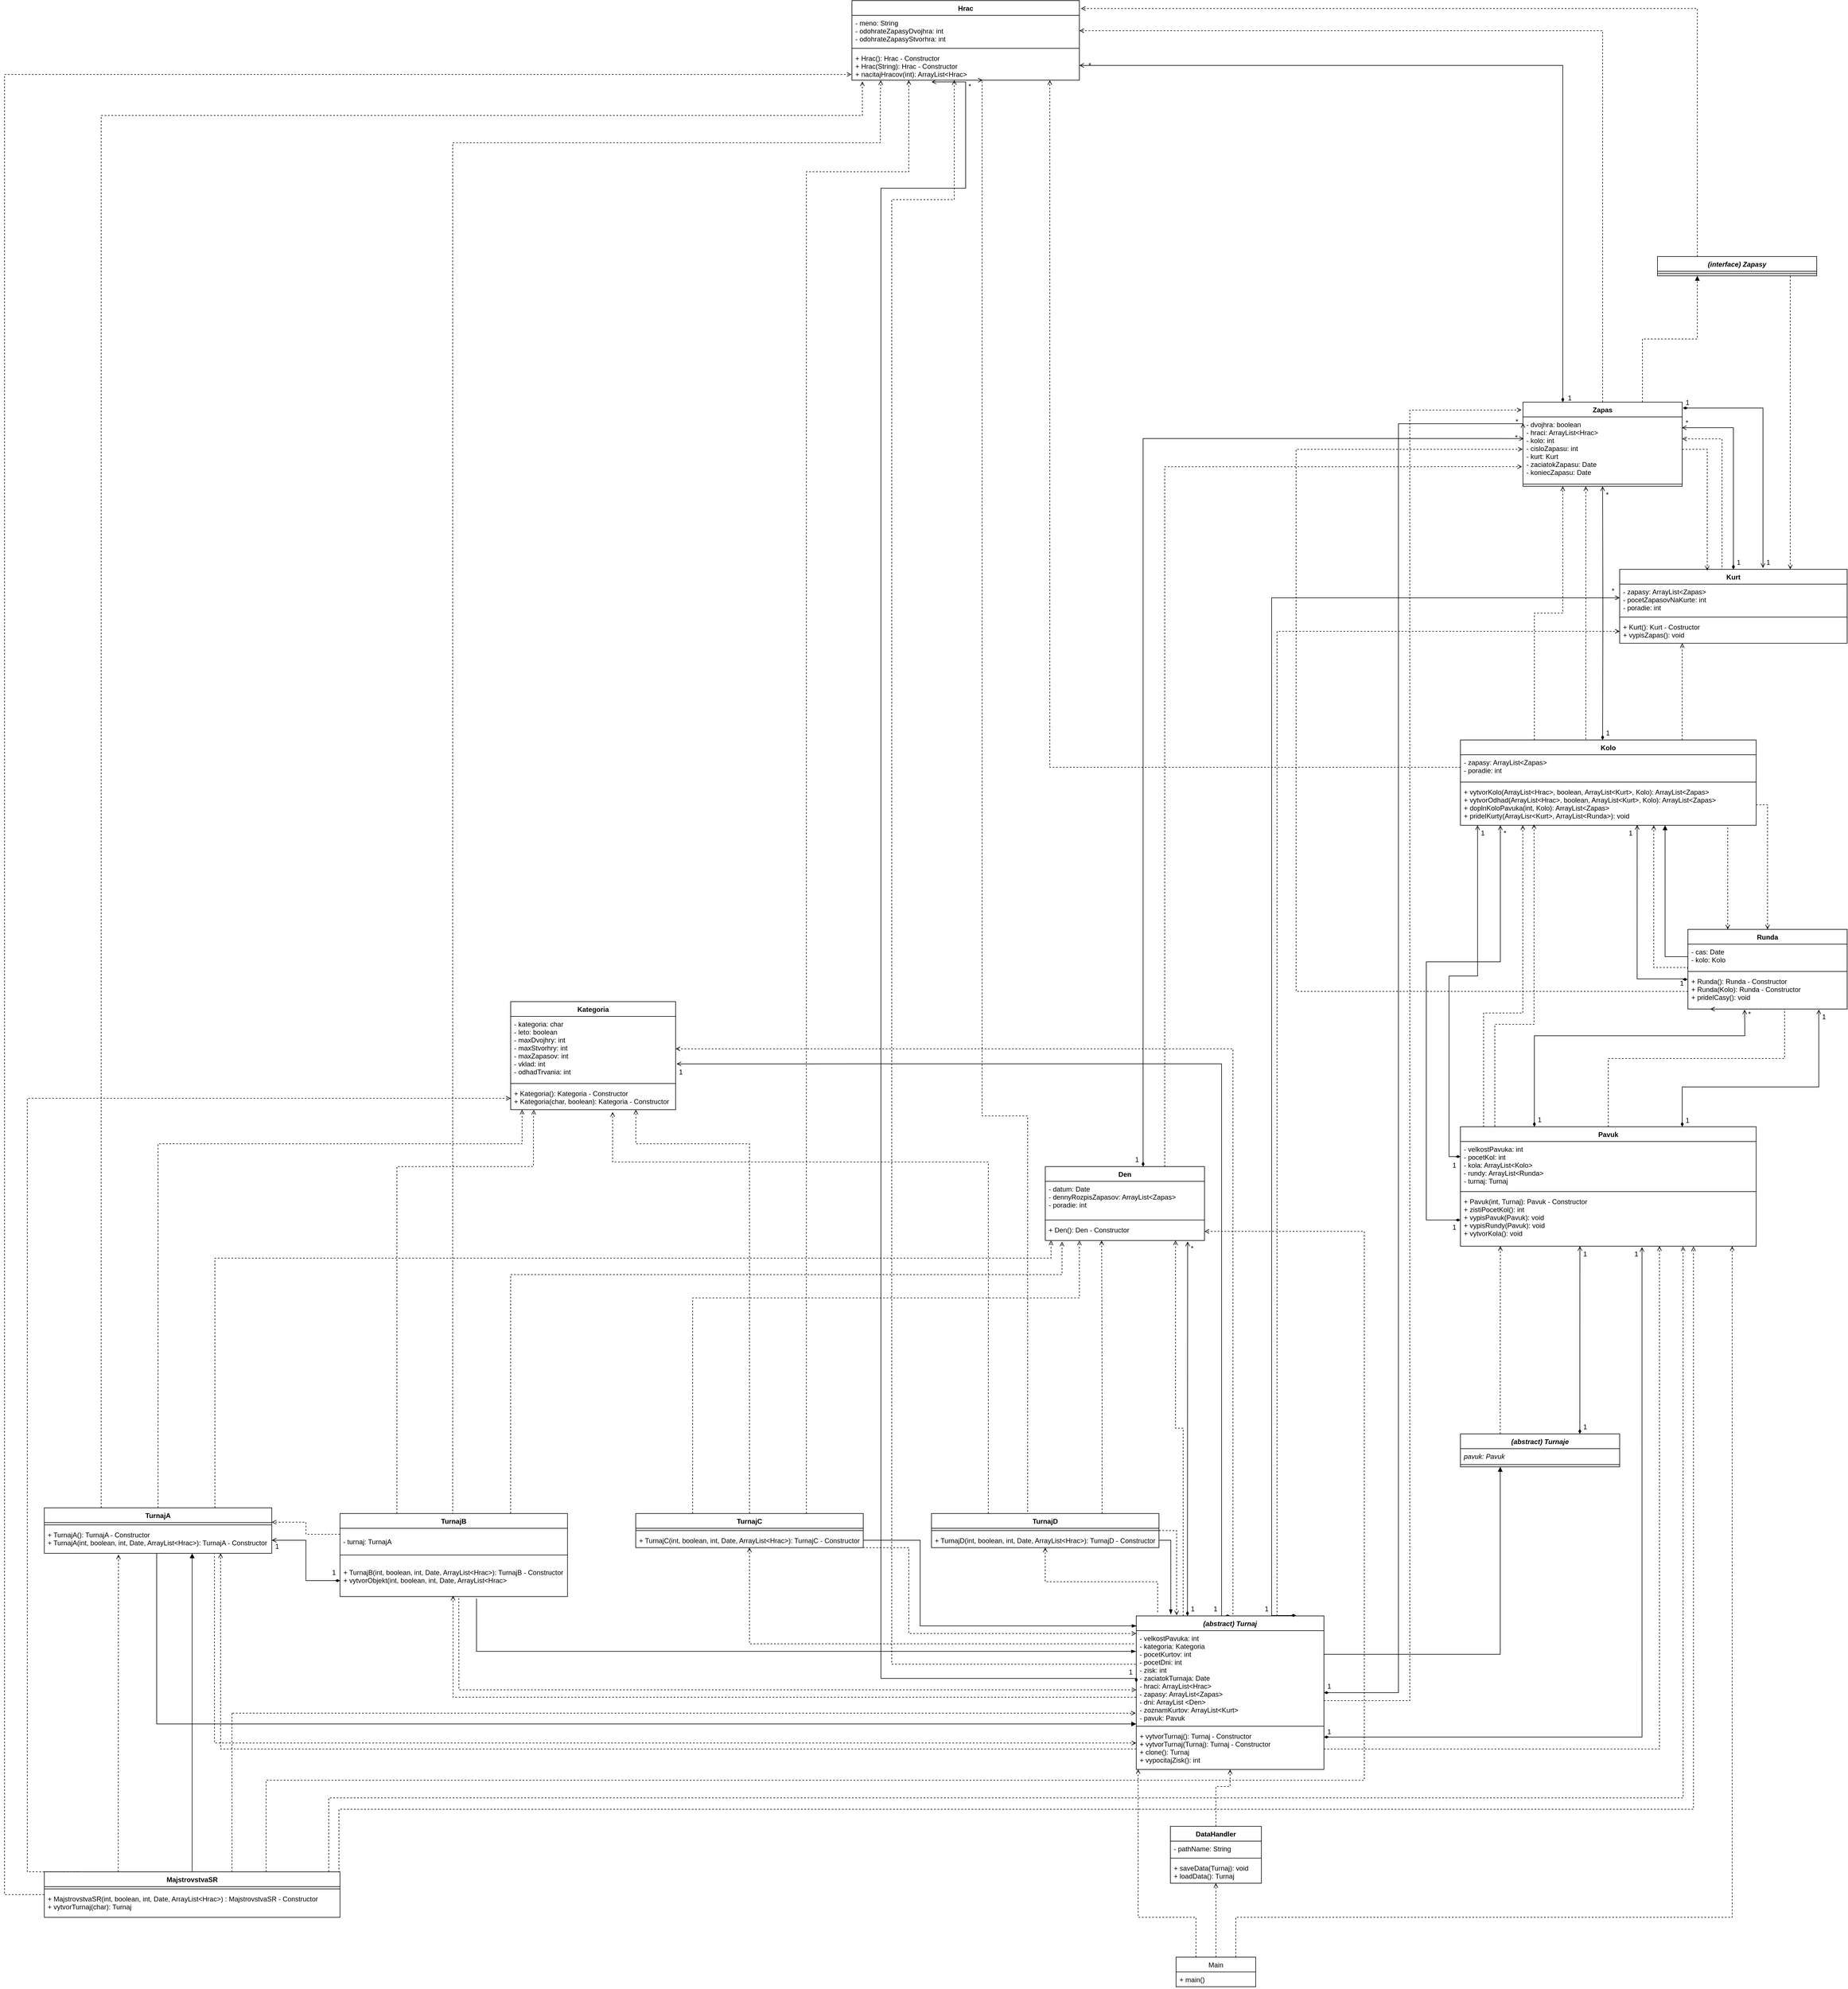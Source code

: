 <mxfile version="12.1.3" pages="1"><diagram id="tuU88uT-qP_ZFU845ovC" name="Page-1"><mxGraphModel dx="11254" dy="7313" grid="1" gridSize="10" guides="1" tooltips="1" connect="1" arrows="1" fold="1" page="1" pageScale="1" pageWidth="827" pageHeight="1169" math="0" shadow="0"><root><mxCell id="0"/><mxCell id="1" parent="0"/><mxCell id="BiekCn6_VEypPGEuNcvk-101" style="edgeStyle=orthogonalEdgeStyle;rounded=0;orthogonalLoop=1;jettySize=auto;html=1;exitX=1;exitY=0.25;exitDx=0;exitDy=0;startArrow=none;startFill=0;endArrow=block;endFill=1;entryX=0.25;entryY=1;entryDx=0;entryDy=0;" edge="1" parent="1" source="BiekCn6_VEypPGEuNcvk-1" target="BiekCn6_VEypPGEuNcvk-30"><mxGeometry relative="1" as="geometry"><mxPoint x="1790.0" y="270" as="targetPoint"/></mxGeometry></mxCell><mxCell id="BiekCn6_VEypPGEuNcvk-143" style="edgeStyle=orthogonalEdgeStyle;rounded=0;orthogonalLoop=1;jettySize=auto;html=1;exitX=0.75;exitY=0;exitDx=0;exitDy=0;entryX=0;entryY=0.5;entryDx=0;entryDy=0;dashed=1;startArrow=none;startFill=0;endArrow=open;endFill=0;" edge="1" parent="1" source="BiekCn6_VEypPGEuNcvk-1" target="BiekCn6_VEypPGEuNcvk-72"><mxGeometry relative="1" as="geometry"/></mxCell><mxCell id="BiekCn6_VEypPGEuNcvk-171" style="edgeStyle=orthogonalEdgeStyle;rounded=0;orthogonalLoop=1;jettySize=auto;html=1;exitX=1;exitY=0.5;exitDx=0;exitDy=0;entryX=0;entryY=0.25;entryDx=0;entryDy=0;startArrow=diamondThin;startFill=1;endArrow=open;endFill=0;" edge="1" parent="1" source="BiekCn6_VEypPGEuNcvk-1" target="BiekCn6_VEypPGEuNcvk-62"><mxGeometry relative="1" as="geometry"><Array as="points"><mxPoint x="1581" y="645"/><mxPoint x="1581" y="-1586"/></Array></mxGeometry></mxCell><mxCell id="BiekCn6_VEypPGEuNcvk-178" style="edgeStyle=orthogonalEdgeStyle;rounded=0;orthogonalLoop=1;jettySize=auto;html=1;exitX=0.25;exitY=0;exitDx=0;exitDy=0;entryX=1;entryY=0.5;entryDx=0;entryDy=0;dashed=1;startArrow=none;startFill=0;endArrow=open;endFill=0;" edge="1" parent="1" source="BiekCn6_VEypPGEuNcvk-1" target="BiekCn6_VEypPGEuNcvk-55"><mxGeometry relative="1" as="geometry"><Array as="points"><mxPoint x="1290" y="510"/><mxPoint x="1290" y="-487"/></Array></mxGeometry></mxCell><mxCell id="BiekCn6_VEypPGEuNcvk-179" style="edgeStyle=orthogonalEdgeStyle;rounded=0;orthogonalLoop=1;jettySize=auto;html=1;exitX=0.5;exitY=0;exitDx=0;exitDy=0;entryX=1.006;entryY=0.732;entryDx=0;entryDy=0;entryPerimeter=0;startArrow=diamondThin;startFill=1;endArrow=open;endFill=0;" edge="1" parent="1" source="BiekCn6_VEypPGEuNcvk-1" target="BiekCn6_VEypPGEuNcvk-55"><mxGeometry relative="1" as="geometry"><Array as="points"><mxPoint x="1270" y="-461"/></Array></mxGeometry></mxCell><mxCell id="BiekCn6_VEypPGEuNcvk-186" style="edgeStyle=orthogonalEdgeStyle;rounded=0;orthogonalLoop=1;jettySize=auto;html=1;exitX=0.25;exitY=0;exitDx=0;exitDy=0;dashed=1;startArrow=none;startFill=0;endArrow=open;endFill=0;entryX=0.818;entryY=1;entryDx=0;entryDy=0;entryPerimeter=0;" edge="1" parent="1" source="BiekCn6_VEypPGEuNcvk-1" target="BiekCn6_VEypPGEuNcvk-53"><mxGeometry relative="1" as="geometry"><mxPoint x="1189" y="-140" as="targetPoint"/></mxGeometry></mxCell><mxCell id="BiekCn6_VEypPGEuNcvk-1" value="(abstract) Turnaj" style="swimlane;fontStyle=3;align=center;verticalAlign=top;childLayout=stackLayout;horizontal=1;startSize=26;horizontalStack=0;resizeParent=1;resizeParentMax=0;resizeLast=0;collapsible=1;marginBottom=0;" vertex="1" parent="1"><mxGeometry x="1120" y="510" width="330" height="270" as="geometry"/></mxCell><mxCell id="BiekCn6_VEypPGEuNcvk-2" value="- velkostPavuka: int&#10;- kategoria: Kategoria&#10;- pocetKurtov: int&#10;- pocetDni: int&#10;- zisk: int&#10;- zaciatokTurnaja: Date&#10;- hraci: ArrayList&lt;Hrac&gt;&#10;- zapasy: ArrayList&lt;Zapas&gt;&#10;- dni: ArrayList &lt;Den&gt;&#10;- zoznamKurtov: ArrayList&lt;Kurt&gt;&#10;- pavuk: Pavuk" style="text;strokeColor=none;fillColor=none;align=left;verticalAlign=top;spacingLeft=4;spacingRight=4;overflow=hidden;rotatable=0;points=[[0,0.5],[1,0.5]];portConstraint=eastwest;" vertex="1" parent="BiekCn6_VEypPGEuNcvk-1"><mxGeometry y="26" width="330" height="164" as="geometry"/></mxCell><mxCell id="BiekCn6_VEypPGEuNcvk-3" value="" style="line;strokeWidth=1;fillColor=none;align=left;verticalAlign=middle;spacingTop=-1;spacingLeft=3;spacingRight=3;rotatable=0;labelPosition=right;points=[];portConstraint=eastwest;" vertex="1" parent="BiekCn6_VEypPGEuNcvk-1"><mxGeometry y="190" width="330" height="8" as="geometry"/></mxCell><mxCell id="BiekCn6_VEypPGEuNcvk-4" value="+ vytvorTurnaj(): Turnaj - Constructor&#10;+ vytvorTurnaj(Turnaj): Turnaj - Constructor&#10;+ clone(): Turnaj&#10;+ vypocitajZisk(): int" style="text;strokeColor=none;fillColor=none;align=left;verticalAlign=top;spacingLeft=4;spacingRight=4;overflow=hidden;rotatable=0;points=[[0,0.5],[1,0.5]];portConstraint=eastwest;" vertex="1" parent="BiekCn6_VEypPGEuNcvk-1"><mxGeometry y="198" width="330" height="72" as="geometry"/></mxCell><mxCell id="BiekCn6_VEypPGEuNcvk-102" style="edgeStyle=orthogonalEdgeStyle;rounded=0;orthogonalLoop=1;jettySize=auto;html=1;exitX=0.5;exitY=0;exitDx=0;exitDy=0;startArrow=none;startFill=0;endArrow=open;endFill=0;entryX=0.5;entryY=1;entryDx=0;entryDy=0;entryPerimeter=0;dashed=1;" edge="1" parent="1" source="BiekCn6_VEypPGEuNcvk-5" target="BiekCn6_VEypPGEuNcvk-4"><mxGeometry relative="1" as="geometry"><mxPoint x="1260" y="790" as="targetPoint"/><Array as="points"><mxPoint x="1260" y="810"/><mxPoint x="1285" y="810"/></Array></mxGeometry></mxCell><mxCell id="BiekCn6_VEypPGEuNcvk-5" value="DataHandler" style="swimlane;fontStyle=1;align=center;verticalAlign=top;childLayout=stackLayout;horizontal=1;startSize=26;horizontalStack=0;resizeParent=1;resizeParentMax=0;resizeLast=0;collapsible=1;marginBottom=0;" vertex="1" parent="1"><mxGeometry x="1180" y="880" width="160" height="100" as="geometry"/></mxCell><mxCell id="BiekCn6_VEypPGEuNcvk-6" value="- pathName: String" style="text;strokeColor=none;fillColor=none;align=left;verticalAlign=top;spacingLeft=4;spacingRight=4;overflow=hidden;rotatable=0;points=[[0,0.5],[1,0.5]];portConstraint=eastwest;" vertex="1" parent="BiekCn6_VEypPGEuNcvk-5"><mxGeometry y="26" width="160" height="26" as="geometry"/></mxCell><mxCell id="BiekCn6_VEypPGEuNcvk-7" value="" style="line;strokeWidth=1;fillColor=none;align=left;verticalAlign=middle;spacingTop=-1;spacingLeft=3;spacingRight=3;rotatable=0;labelPosition=right;points=[];portConstraint=eastwest;" vertex="1" parent="BiekCn6_VEypPGEuNcvk-5"><mxGeometry y="52" width="160" height="8" as="geometry"/></mxCell><mxCell id="BiekCn6_VEypPGEuNcvk-8" value="+ saveData(Turnaj): void&#10;+ loadData(): Turnaj" style="text;strokeColor=none;fillColor=none;align=left;verticalAlign=top;spacingLeft=4;spacingRight=4;overflow=hidden;rotatable=0;points=[[0,0.5],[1,0.5]];portConstraint=eastwest;" vertex="1" parent="BiekCn6_VEypPGEuNcvk-5"><mxGeometry y="60" width="160" height="40" as="geometry"/></mxCell><mxCell id="BiekCn6_VEypPGEuNcvk-77" style="edgeStyle=orthogonalEdgeStyle;rounded=0;orthogonalLoop=1;jettySize=auto;html=1;exitX=0.25;exitY=0;exitDx=0;exitDy=0;entryX=0.01;entryY=0.996;entryDx=0;entryDy=0;entryPerimeter=0;dashed=1;endArrow=open;endFill=0;" edge="1" parent="1" source="BiekCn6_VEypPGEuNcvk-9" target="BiekCn6_VEypPGEuNcvk-4"><mxGeometry relative="1" as="geometry"><mxPoint x="1225.069" y="1079.724" as="targetPoint"/><Array as="points"><mxPoint x="1225" y="1040"/><mxPoint x="1123" y="1040"/></Array></mxGeometry></mxCell><mxCell id="BiekCn6_VEypPGEuNcvk-78" style="edgeStyle=orthogonalEdgeStyle;rounded=0;orthogonalLoop=1;jettySize=auto;html=1;exitX=0.5;exitY=0;exitDx=0;exitDy=0;entryX=0.5;entryY=1;entryDx=0;entryDy=0;entryPerimeter=0;dashed=1;endArrow=open;endFill=0;" edge="1" parent="1" source="BiekCn6_VEypPGEuNcvk-9" target="BiekCn6_VEypPGEuNcvk-8"><mxGeometry relative="1" as="geometry"><mxPoint x="1260" y="990" as="targetPoint"/></mxGeometry></mxCell><mxCell id="BiekCn6_VEypPGEuNcvk-79" style="edgeStyle=orthogonalEdgeStyle;rounded=0;orthogonalLoop=1;jettySize=auto;html=1;exitX=0.75;exitY=0;exitDx=0;exitDy=0;entryX=0.919;entryY=1;entryDx=0;entryDy=0;entryPerimeter=0;dashed=1;endArrow=open;endFill=0;" edge="1" parent="1" source="BiekCn6_VEypPGEuNcvk-9" target="BiekCn6_VEypPGEuNcvk-37"><mxGeometry relative="1" as="geometry"><mxPoint x="1289.897" y="1079.724" as="targetPoint"/><Array as="points"><mxPoint x="1295" y="1040"/><mxPoint x="2168" y="1040"/></Array></mxGeometry></mxCell><mxCell id="BiekCn6_VEypPGEuNcvk-9" value="Main" style="swimlane;fontStyle=0;childLayout=stackLayout;horizontal=1;startSize=26;fillColor=none;horizontalStack=0;resizeParent=1;resizeParentMax=0;resizeLast=0;collapsible=1;marginBottom=0;" vertex="1" parent="1"><mxGeometry x="1190" y="1110" width="140" height="52" as="geometry"/></mxCell><mxCell id="BiekCn6_VEypPGEuNcvk-10" value="+ main()" style="text;strokeColor=none;fillColor=none;align=left;verticalAlign=top;spacingLeft=4;spacingRight=4;overflow=hidden;rotatable=0;points=[[0,0.5],[1,0.5]];portConstraint=eastwest;" vertex="1" parent="BiekCn6_VEypPGEuNcvk-9"><mxGeometry y="26" width="140" height="26" as="geometry"/></mxCell><mxCell id="BiekCn6_VEypPGEuNcvk-97" style="edgeStyle=orthogonalEdgeStyle;rounded=0;orthogonalLoop=1;jettySize=auto;html=1;exitX=0.5;exitY=0;exitDx=0;exitDy=0;dashed=1;startArrow=none;startFill=0;endArrow=open;endFill=0;entryX=0.127;entryY=1.006;entryDx=0;entryDy=0;entryPerimeter=0;" edge="1" parent="1" source="BiekCn6_VEypPGEuNcvk-13" target="BiekCn6_VEypPGEuNcvk-76"><mxGeometry relative="1" as="geometry"><mxPoint x="670" y="-2180" as="targetPoint"/><Array as="points"><mxPoint x="-82" y="330"/><mxPoint x="-82" y="-2080"/><mxPoint x="670" y="-2080"/><mxPoint x="670" y="-2160"/></Array></mxGeometry></mxCell><mxCell id="BiekCn6_VEypPGEuNcvk-98" style="edgeStyle=orthogonalEdgeStyle;rounded=0;orthogonalLoop=1;jettySize=auto;html=1;exitX=0.25;exitY=0;exitDx=0;exitDy=0;dashed=1;startArrow=none;startFill=0;endArrow=open;endFill=0;entryX=0.14;entryY=1.01;entryDx=0;entryDy=0;entryPerimeter=0;" edge="1" parent="1" source="BiekCn6_VEypPGEuNcvk-13" target="BiekCn6_VEypPGEuNcvk-57"><mxGeometry relative="1" as="geometry"><mxPoint x="60" y="-370" as="targetPoint"/><Array as="points"><mxPoint x="-180" y="-280"/><mxPoint x="60" y="-280"/><mxPoint x="60" y="-360"/></Array></mxGeometry></mxCell><mxCell id="BiekCn6_VEypPGEuNcvk-99" style="edgeStyle=orthogonalEdgeStyle;rounded=0;orthogonalLoop=1;jettySize=auto;html=1;exitX=0.75;exitY=0;exitDx=0;exitDy=0;dashed=1;startArrow=none;startFill=0;endArrow=open;endFill=0;entryX=0.105;entryY=1.069;entryDx=0;entryDy=0;entryPerimeter=0;" edge="1" parent="1" source="BiekCn6_VEypPGEuNcvk-13" target="BiekCn6_VEypPGEuNcvk-53"><mxGeometry relative="1" as="geometry"><mxPoint x="1000" y="-140" as="targetPoint"/><Array as="points"><mxPoint x="20" y="-90"/><mxPoint x="990" y="-90"/></Array></mxGeometry></mxCell><mxCell id="BiekCn6_VEypPGEuNcvk-193" style="edgeStyle=orthogonalEdgeStyle;rounded=0;orthogonalLoop=1;jettySize=auto;html=1;exitX=0;exitY=0.25;exitDx=0;exitDy=0;entryX=1;entryY=0.316;entryDx=0;entryDy=0;entryPerimeter=0;startArrow=none;startFill=0;endArrow=open;endFill=0;dashed=1;" edge="1" parent="1" source="BiekCn6_VEypPGEuNcvk-13" target="BiekCn6_VEypPGEuNcvk-21"><mxGeometry relative="1" as="geometry"/></mxCell><mxCell id="BiekCn6_VEypPGEuNcvk-13" value="TurnajB" style="swimlane;fontStyle=1;align=center;verticalAlign=top;childLayout=stackLayout;horizontal=1;startSize=26;horizontalStack=0;resizeParent=1;resizeParentMax=0;resizeLast=0;collapsible=1;marginBottom=0;" vertex="1" parent="1"><mxGeometry x="-280.111" y="330" width="400" height="146" as="geometry"/></mxCell><mxCell id="BiekCn6_VEypPGEuNcvk-199" value="&amp;nbsp;&lt;br&gt;&amp;nbsp;- turnaj: TurnajA" style="text;html=1;resizable=0;points=[];autosize=1;align=left;verticalAlign=top;spacingTop=-4;" vertex="1" parent="BiekCn6_VEypPGEuNcvk-13"><mxGeometry y="26" width="400" height="30" as="geometry"/></mxCell><mxCell id="BiekCn6_VEypPGEuNcvk-15" value="" style="line;strokeWidth=1;fillColor=none;align=left;verticalAlign=middle;spacingTop=-1;spacingLeft=3;spacingRight=3;rotatable=0;labelPosition=right;points=[];portConstraint=eastwest;" vertex="1" parent="BiekCn6_VEypPGEuNcvk-13"><mxGeometry y="56" width="400" height="34" as="geometry"/></mxCell><mxCell id="BiekCn6_VEypPGEuNcvk-16" value="+ TurnajB(int, boolean, int, Date, ArrayList&lt;Hrac&gt;): TurnajB - Constructor&#10;+ vytvorObjekt(int, boolean, int, Date, ArrayList&lt;Hrac&gt;" style="text;strokeColor=none;fillColor=none;align=left;verticalAlign=top;spacingLeft=4;spacingRight=4;overflow=hidden;rotatable=0;points=[[0,0.5],[1,0.5]];portConstraint=eastwest;" vertex="1" parent="BiekCn6_VEypPGEuNcvk-13"><mxGeometry y="90" width="400" height="56" as="geometry"/></mxCell><mxCell id="BiekCn6_VEypPGEuNcvk-85" style="edgeStyle=orthogonalEdgeStyle;rounded=0;orthogonalLoop=1;jettySize=auto;html=1;exitX=0.5;exitY=0;exitDx=0;exitDy=0;startArrow=none;startFill=0;endArrow=block;endFill=1;entryX=0.65;entryY=1;entryDx=0;entryDy=0;entryPerimeter=0;" edge="1" parent="1" source="BiekCn6_VEypPGEuNcvk-18" target="BiekCn6_VEypPGEuNcvk-23"><mxGeometry relative="1" as="geometry"><mxPoint x="-540" y="410" as="targetPoint"/></mxGeometry></mxCell><mxCell id="BiekCn6_VEypPGEuNcvk-86" style="edgeStyle=orthogonalEdgeStyle;rounded=0;orthogonalLoop=1;jettySize=auto;html=1;exitX=0.75;exitY=0;exitDx=0;exitDy=0;startArrow=none;startFill=0;endArrow=open;endFill=0;dashed=1;entryX=1;entryY=0.5;entryDx=0;entryDy=0;" edge="1" parent="1" source="BiekCn6_VEypPGEuNcvk-18" target="BiekCn6_VEypPGEuNcvk-53"><mxGeometry relative="1" as="geometry"><mxPoint x="-410" y="910" as="targetPoint"/><Array as="points"><mxPoint x="-411" y="799"/><mxPoint x="1521" y="799"/><mxPoint x="1521" y="-166"/></Array></mxGeometry></mxCell><mxCell id="BiekCn6_VEypPGEuNcvk-87" style="edgeStyle=orthogonalEdgeStyle;rounded=0;orthogonalLoop=1;jettySize=auto;html=1;exitX=0.25;exitY=0;exitDx=0;exitDy=0;dashed=1;startArrow=none;startFill=0;endArrow=open;endFill=0;entryX=0.326;entryY=1.051;entryDx=0;entryDy=0;entryPerimeter=0;" edge="1" parent="1" source="BiekCn6_VEypPGEuNcvk-18" target="BiekCn6_VEypPGEuNcvk-23"><mxGeometry relative="1" as="geometry"><mxPoint x="-670" y="420" as="targetPoint"/><Array as="points"><mxPoint x="-670" y="935"/></Array></mxGeometry></mxCell><mxCell id="BiekCn6_VEypPGEuNcvk-18" value="MajstrovstvaSR" style="swimlane;fontStyle=1;align=center;verticalAlign=top;childLayout=stackLayout;horizontal=1;startSize=26;horizontalStack=0;resizeParent=1;resizeParentMax=0;resizeLast=0;collapsible=1;marginBottom=0;" vertex="1" parent="1"><mxGeometry x="-800.111" y="960" width="520" height="80" as="geometry"/></mxCell><mxCell id="BiekCn6_VEypPGEuNcvk-19" value="" style="line;strokeWidth=1;fillColor=none;align=left;verticalAlign=middle;spacingTop=-1;spacingLeft=3;spacingRight=3;rotatable=0;labelPosition=right;points=[];portConstraint=eastwest;" vertex="1" parent="BiekCn6_VEypPGEuNcvk-18"><mxGeometry y="26" width="520" height="8" as="geometry"/></mxCell><mxCell id="BiekCn6_VEypPGEuNcvk-20" value="+ MajstrovstvaSR(int, boolean, int, Date, ArrayList&lt;Hrac&gt;) : MajstrovstvaSR - Constructor&#10;+ vytvorTurnaj(char): Turnaj" style="text;strokeColor=none;fillColor=none;align=left;verticalAlign=top;spacingLeft=4;spacingRight=4;overflow=hidden;rotatable=0;points=[[0,0.5],[1,0.5]];portConstraint=eastwest;" vertex="1" parent="BiekCn6_VEypPGEuNcvk-18"><mxGeometry y="34" width="520" height="46" as="geometry"/></mxCell><mxCell id="BiekCn6_VEypPGEuNcvk-94" style="edgeStyle=orthogonalEdgeStyle;rounded=0;orthogonalLoop=1;jettySize=auto;html=1;exitX=0.25;exitY=0;exitDx=0;exitDy=0;dashed=1;startArrow=none;startFill=0;endArrow=open;endFill=0;entryX=0.046;entryY=1.042;entryDx=0;entryDy=0;entryPerimeter=0;" edge="1" parent="1" source="BiekCn6_VEypPGEuNcvk-21" target="BiekCn6_VEypPGEuNcvk-76"><mxGeometry relative="1" as="geometry"><mxPoint x="-1160" y="-1160" as="targetPoint"/><Array as="points"><mxPoint x="-701" y="-2128"/><mxPoint x="639" y="-2128"/></Array></mxGeometry></mxCell><mxCell id="BiekCn6_VEypPGEuNcvk-95" style="edgeStyle=orthogonalEdgeStyle;rounded=0;orthogonalLoop=1;jettySize=auto;html=1;exitX=0.5;exitY=0;exitDx=0;exitDy=0;dashed=1;startArrow=none;startFill=0;endArrow=open;endFill=0;entryX=0.069;entryY=1.003;entryDx=0;entryDy=0;entryPerimeter=0;" edge="1" parent="1" source="BiekCn6_VEypPGEuNcvk-21" target="BiekCn6_VEypPGEuNcvk-57"><mxGeometry relative="1" as="geometry"><mxPoint x="40" y="-377" as="targetPoint"/><Array as="points"><mxPoint x="-600" y="-320"/><mxPoint x="40" y="-320"/></Array></mxGeometry></mxCell><mxCell id="BiekCn6_VEypPGEuNcvk-96" style="edgeStyle=orthogonalEdgeStyle;rounded=0;orthogonalLoop=1;jettySize=auto;html=1;exitX=0.75;exitY=0;exitDx=0;exitDy=0;dashed=1;startArrow=none;startFill=0;endArrow=open;endFill=0;entryX=0.036;entryY=1;entryDx=0;entryDy=0;entryPerimeter=0;" edge="1" parent="1" source="BiekCn6_VEypPGEuNcvk-21" target="BiekCn6_VEypPGEuNcvk-53"><mxGeometry relative="1" as="geometry"><mxPoint x="980" y="-130" as="targetPoint"/><Array as="points"><mxPoint x="-500" y="-119"/><mxPoint x="970" y="-119"/></Array></mxGeometry></mxCell><mxCell id="BiekCn6_VEypPGEuNcvk-21" value="TurnajA" style="swimlane;fontStyle=1;align=center;verticalAlign=top;childLayout=stackLayout;horizontal=1;startSize=26;horizontalStack=0;resizeParent=1;resizeParentMax=0;resizeLast=0;collapsible=1;marginBottom=0;" vertex="1" parent="1"><mxGeometry x="-800.111" y="320" width="400" height="80" as="geometry"/></mxCell><mxCell id="BiekCn6_VEypPGEuNcvk-22" value="" style="line;strokeWidth=1;fillColor=none;align=left;verticalAlign=middle;spacingTop=-1;spacingLeft=3;spacingRight=3;rotatable=0;labelPosition=right;points=[];portConstraint=eastwest;" vertex="1" parent="BiekCn6_VEypPGEuNcvk-21"><mxGeometry y="26" width="400" height="8" as="geometry"/></mxCell><mxCell id="BiekCn6_VEypPGEuNcvk-23" value="+ TurnajA(): TurnajA - Constructor&#10;+ TurnajA(int, boolean, int, Date, ArrayList&lt;Hrac&gt;): TurnajA - Constructor" style="text;strokeColor=none;fillColor=none;align=left;verticalAlign=top;spacingLeft=4;spacingRight=4;overflow=hidden;rotatable=0;points=[[0,0.5],[1,0.5]];portConstraint=eastwest;" vertex="1" parent="BiekCn6_VEypPGEuNcvk-21"><mxGeometry y="34" width="400" height="46" as="geometry"/></mxCell><mxCell id="BiekCn6_VEypPGEuNcvk-103" style="edgeStyle=orthogonalEdgeStyle;rounded=0;orthogonalLoop=1;jettySize=auto;html=1;exitX=0.5;exitY=0;exitDx=0;exitDy=0;dashed=1;startArrow=none;startFill=0;endArrow=open;endFill=0;entryX=0.759;entryY=1;entryDx=0;entryDy=0;entryPerimeter=0;" edge="1" parent="1" source="BiekCn6_VEypPGEuNcvk-24" target="BiekCn6_VEypPGEuNcvk-57"><mxGeometry relative="1" as="geometry"><mxPoint x="240" y="-370" as="targetPoint"/><Array as="points"><mxPoint x="440" y="-320"/><mxPoint x="240" y="-320"/></Array></mxGeometry></mxCell><mxCell id="BiekCn6_VEypPGEuNcvk-104" style="edgeStyle=orthogonalEdgeStyle;rounded=0;orthogonalLoop=1;jettySize=auto;html=1;exitX=0.75;exitY=0;exitDx=0;exitDy=0;dashed=1;startArrow=none;startFill=0;endArrow=open;endFill=0;" edge="1" parent="1" source="BiekCn6_VEypPGEuNcvk-24"><mxGeometry relative="1" as="geometry"><mxPoint x="720" y="-2190" as="targetPoint"/><Array as="points"><mxPoint x="540" y="-2029"/><mxPoint x="720" y="-2029"/></Array></mxGeometry></mxCell><mxCell id="BiekCn6_VEypPGEuNcvk-105" style="edgeStyle=orthogonalEdgeStyle;rounded=0;orthogonalLoop=1;jettySize=auto;html=1;exitX=0.25;exitY=0;exitDx=0;exitDy=0;dashed=1;startArrow=none;startFill=0;endArrow=open;endFill=0;entryX=0.215;entryY=1.007;entryDx=0;entryDy=0;entryPerimeter=0;" edge="1" parent="1" source="BiekCn6_VEypPGEuNcvk-24" target="BiekCn6_VEypPGEuNcvk-53"><mxGeometry relative="1" as="geometry"><mxPoint x="1020" y="-140" as="targetPoint"/><Array as="points"><mxPoint x="340" y="-49"/><mxPoint x="1020" y="-49"/><mxPoint x="1020" y="-140"/></Array></mxGeometry></mxCell><mxCell id="BiekCn6_VEypPGEuNcvk-207" style="edgeStyle=orthogonalEdgeStyle;rounded=0;orthogonalLoop=1;jettySize=auto;html=1;entryX=-0.013;entryY=0.141;entryDx=0;entryDy=0;entryPerimeter=0;dashed=1;startArrow=open;startFill=0;endArrow=none;endFill=0;" edge="1" parent="1" source="BiekCn6_VEypPGEuNcvk-24" target="BiekCn6_VEypPGEuNcvk-2"><mxGeometry relative="1" as="geometry"/></mxCell><mxCell id="BiekCn6_VEypPGEuNcvk-24" value="TurnajC" style="swimlane;fontStyle=1;align=center;verticalAlign=top;childLayout=stackLayout;horizontal=1;startSize=26;horizontalStack=0;resizeParent=1;resizeParentMax=0;resizeLast=0;collapsible=1;marginBottom=0;" vertex="1" parent="1"><mxGeometry x="239.889" y="330" width="400" height="60" as="geometry"/></mxCell><mxCell id="BiekCn6_VEypPGEuNcvk-25" value="" style="line;strokeWidth=1;fillColor=none;align=left;verticalAlign=middle;spacingTop=-1;spacingLeft=3;spacingRight=3;rotatable=0;labelPosition=right;points=[];portConstraint=eastwest;" vertex="1" parent="BiekCn6_VEypPGEuNcvk-24"><mxGeometry y="26" width="400" height="8" as="geometry"/></mxCell><mxCell id="BiekCn6_VEypPGEuNcvk-26" value="+ TurnajC(int, boolean, int, Date, ArrayList&lt;Hrac&gt;): TurnajC - Constructor" style="text;strokeColor=none;fillColor=none;align=left;verticalAlign=top;spacingLeft=4;spacingRight=4;overflow=hidden;rotatable=0;points=[[0,0.5],[1,0.5]];portConstraint=eastwest;" vertex="1" parent="BiekCn6_VEypPGEuNcvk-24"><mxGeometry y="34" width="400" height="26" as="geometry"/></mxCell><mxCell id="BiekCn6_VEypPGEuNcvk-106" style="edgeStyle=orthogonalEdgeStyle;rounded=0;orthogonalLoop=1;jettySize=auto;html=1;exitX=0.75;exitY=0;exitDx=0;exitDy=0;dashed=1;startArrow=none;startFill=0;endArrow=open;endFill=0;entryX=0.354;entryY=1;entryDx=0;entryDy=0;entryPerimeter=0;" edge="1" parent="1" source="BiekCn6_VEypPGEuNcvk-27" target="BiekCn6_VEypPGEuNcvk-53"><mxGeometry relative="1" as="geometry"><mxPoint x="1059" y="-140" as="targetPoint"/></mxGeometry></mxCell><mxCell id="BiekCn6_VEypPGEuNcvk-107" style="edgeStyle=orthogonalEdgeStyle;rounded=0;orthogonalLoop=1;jettySize=auto;html=1;exitX=0.25;exitY=0;exitDx=0;exitDy=0;dashed=1;startArrow=none;startFill=0;endArrow=open;endFill=0;entryX=0.618;entryY=1.099;entryDx=0;entryDy=0;entryPerimeter=0;" edge="1" parent="1" source="BiekCn6_VEypPGEuNcvk-27" target="BiekCn6_VEypPGEuNcvk-57"><mxGeometry relative="1" as="geometry"><mxPoint x="200" y="-340" as="targetPoint"/><Array as="points"><mxPoint x="860" y="-288"/><mxPoint x="199" y="-288"/></Array></mxGeometry></mxCell><mxCell id="BiekCn6_VEypPGEuNcvk-108" style="edgeStyle=orthogonalEdgeStyle;rounded=0;orthogonalLoop=1;jettySize=auto;html=1;exitX=0.5;exitY=0;exitDx=0;exitDy=0;dashed=1;startArrow=none;startFill=0;endArrow=open;endFill=0;entryX=0.575;entryY=1;entryDx=0;entryDy=0;entryPerimeter=0;" edge="1" parent="1" source="BiekCn6_VEypPGEuNcvk-27" target="BiekCn6_VEypPGEuNcvk-76"><mxGeometry relative="1" as="geometry"><mxPoint x="850" y="-2180" as="targetPoint"/><Array as="points"><mxPoint x="929" y="331"/><mxPoint x="929" y="-369"/><mxPoint x="849" y="-369"/></Array></mxGeometry></mxCell><mxCell id="BiekCn6_VEypPGEuNcvk-205" style="edgeStyle=orthogonalEdgeStyle;rounded=0;orthogonalLoop=1;jettySize=auto;html=1;exitX=1;exitY=0.5;exitDx=0;exitDy=0;entryX=0.215;entryY=-0.004;entryDx=0;entryDy=0;entryPerimeter=0;dashed=1;startArrow=none;startFill=0;endArrow=open;endFill=0;" edge="1" parent="1" source="BiekCn6_VEypPGEuNcvk-27" target="BiekCn6_VEypPGEuNcvk-1"><mxGeometry relative="1" as="geometry"/></mxCell><mxCell id="BiekCn6_VEypPGEuNcvk-206" style="edgeStyle=orthogonalEdgeStyle;rounded=0;orthogonalLoop=1;jettySize=auto;html=1;entryX=0.114;entryY=-0.013;entryDx=0;entryDy=0;entryPerimeter=0;dashed=1;startArrow=open;startFill=0;endArrow=none;endFill=0;" edge="1" parent="1" source="BiekCn6_VEypPGEuNcvk-27" target="BiekCn6_VEypPGEuNcvk-1"><mxGeometry relative="1" as="geometry"/></mxCell><mxCell id="BiekCn6_VEypPGEuNcvk-27" value="TurnajD" style="swimlane;fontStyle=1;align=center;verticalAlign=top;childLayout=stackLayout;horizontal=1;startSize=26;horizontalStack=0;resizeParent=1;resizeParentMax=0;resizeLast=0;collapsible=1;marginBottom=0;" vertex="1" parent="1"><mxGeometry x="759.889" y="330" width="400" height="60" as="geometry"/></mxCell><mxCell id="BiekCn6_VEypPGEuNcvk-28" value="" style="line;strokeWidth=1;fillColor=none;align=left;verticalAlign=middle;spacingTop=-1;spacingLeft=3;spacingRight=3;rotatable=0;labelPosition=right;points=[];portConstraint=eastwest;" vertex="1" parent="BiekCn6_VEypPGEuNcvk-27"><mxGeometry y="26" width="400" height="8" as="geometry"/></mxCell><mxCell id="BiekCn6_VEypPGEuNcvk-29" value="+ TurnajD(int, boolean, int, Date, ArrayList&lt;Hrac&gt;): TurnajD - Constructor" style="text;strokeColor=none;fillColor=none;align=left;verticalAlign=top;spacingLeft=4;spacingRight=4;overflow=hidden;rotatable=0;points=[[0,0.5],[1,0.5]];portConstraint=eastwest;" vertex="1" parent="BiekCn6_VEypPGEuNcvk-27"><mxGeometry y="34" width="400" height="26" as="geometry"/></mxCell><mxCell id="BiekCn6_VEypPGEuNcvk-80" style="edgeStyle=orthogonalEdgeStyle;rounded=0;orthogonalLoop=1;jettySize=auto;html=1;exitX=0.25;exitY=0;exitDx=0;exitDy=0;dashed=1;endArrow=open;endFill=0;entryX=0.135;entryY=1;entryDx=0;entryDy=0;entryPerimeter=0;" edge="1" parent="1" source="BiekCn6_VEypPGEuNcvk-30" target="BiekCn6_VEypPGEuNcvk-37"><mxGeometry relative="1" as="geometry"><mxPoint x="1760" y="-130" as="targetPoint"/></mxGeometry></mxCell><mxCell id="BiekCn6_VEypPGEuNcvk-81" style="edgeStyle=orthogonalEdgeStyle;rounded=0;orthogonalLoop=1;jettySize=auto;html=1;exitX=0.75;exitY=0;exitDx=0;exitDy=0;endArrow=open;endFill=0;entryX=0.404;entryY=1;entryDx=0;entryDy=0;entryPerimeter=0;startArrow=diamondThin;startFill=1;" edge="1" parent="1" source="BiekCn6_VEypPGEuNcvk-30" target="BiekCn6_VEypPGEuNcvk-37"><mxGeometry relative="1" as="geometry"><mxPoint x="1900" y="-130" as="targetPoint"/></mxGeometry></mxCell><mxCell id="BiekCn6_VEypPGEuNcvk-30" value="(abstract) Turnaje" style="swimlane;fontStyle=3;align=center;verticalAlign=top;childLayout=stackLayout;horizontal=1;startSize=26;horizontalStack=0;resizeParent=1;resizeParentMax=0;resizeLast=0;collapsible=1;marginBottom=0;" vertex="1" parent="1"><mxGeometry x="1690" y="190" width="280" height="58" as="geometry"/></mxCell><mxCell id="BiekCn6_VEypPGEuNcvk-31" value="pavuk: Pavuk" style="text;strokeColor=none;fillColor=none;align=left;verticalAlign=top;spacingLeft=4;spacingRight=4;overflow=hidden;rotatable=0;points=[[0,0.5],[1,0.5]];portConstraint=eastwest;fontStyle=2" vertex="1" parent="BiekCn6_VEypPGEuNcvk-30"><mxGeometry y="26" width="280" height="24" as="geometry"/></mxCell><mxCell id="BiekCn6_VEypPGEuNcvk-32" value="" style="line;strokeWidth=1;fillColor=none;align=left;verticalAlign=middle;spacingTop=-1;spacingLeft=3;spacingRight=3;rotatable=0;labelPosition=right;points=[];portConstraint=eastwest;" vertex="1" parent="BiekCn6_VEypPGEuNcvk-30"><mxGeometry y="50" width="280" height="8" as="geometry"/></mxCell><mxCell id="BiekCn6_VEypPGEuNcvk-120" style="edgeStyle=orthogonalEdgeStyle;rounded=0;orthogonalLoop=1;jettySize=auto;html=1;exitX=0.75;exitY=0;exitDx=0;exitDy=0;startArrow=diamondThin;startFill=1;endArrow=open;endFill=0;entryX=0.822;entryY=1.015;entryDx=0;entryDy=0;entryPerimeter=0;" edge="1" parent="1" source="BiekCn6_VEypPGEuNcvk-34" target="BiekCn6_VEypPGEuNcvk-61"><mxGeometry relative="1" as="geometry"><mxPoint x="2320" y="-540" as="targetPoint"/><Array as="points"><mxPoint x="2080" y="-420"/><mxPoint x="2320" y="-420"/></Array></mxGeometry></mxCell><mxCell id="BiekCn6_VEypPGEuNcvk-124" style="edgeStyle=orthogonalEdgeStyle;rounded=0;orthogonalLoop=1;jettySize=auto;html=1;exitX=0.5;exitY=0;exitDx=0;exitDy=0;startArrow=none;startFill=0;endArrow=open;endFill=0;entryX=0.14;entryY=1.002;entryDx=0;entryDy=0;entryPerimeter=0;dashed=1;" edge="1" parent="1" source="BiekCn6_VEypPGEuNcvk-34" target="BiekCn6_VEypPGEuNcvk-61"><mxGeometry relative="1" as="geometry"><mxPoint x="2130" y="-530" as="targetPoint"/><Array as="points"><mxPoint x="1950" y="-470"/><mxPoint x="2260" y="-470"/></Array></mxGeometry></mxCell><mxCell id="BiekCn6_VEypPGEuNcvk-125" style="edgeStyle=orthogonalEdgeStyle;rounded=0;orthogonalLoop=1;jettySize=auto;html=1;exitX=0.25;exitY=0;exitDx=0;exitDy=0;startArrow=diamondThin;startFill=1;endArrow=open;endFill=0;entryX=0.356;entryY=1.017;entryDx=0;entryDy=0;entryPerimeter=0;" edge="1" parent="1" source="BiekCn6_VEypPGEuNcvk-34" target="BiekCn6_VEypPGEuNcvk-61"><mxGeometry relative="1" as="geometry"><mxPoint x="2190" y="-550" as="targetPoint"/><Array as="points"><mxPoint x="1820" y="-510"/><mxPoint x="2190" y="-510"/><mxPoint x="2190" y="-530"/></Array></mxGeometry></mxCell><mxCell id="BiekCn6_VEypPGEuNcvk-128" style="edgeStyle=orthogonalEdgeStyle;rounded=0;orthogonalLoop=1;jettySize=auto;html=1;exitX=0;exitY=0.25;exitDx=0;exitDy=0;startArrow=diamondThin;startFill=1;endArrow=open;endFill=0;entryX=0.058;entryY=1;entryDx=0;entryDy=0;entryPerimeter=0;" edge="1" parent="1" source="BiekCn6_VEypPGEuNcvk-34" target="BiekCn6_VEypPGEuNcvk-41"><mxGeometry relative="1" as="geometry"><mxPoint x="1720" y="-870" as="targetPoint"/></mxGeometry></mxCell><mxCell id="BiekCn6_VEypPGEuNcvk-34" value="Pavuk" style="swimlane;fontStyle=1;align=center;verticalAlign=top;childLayout=stackLayout;horizontal=1;startSize=26;horizontalStack=0;resizeParent=1;resizeParentMax=0;resizeLast=0;collapsible=1;marginBottom=0;" vertex="1" parent="1"><mxGeometry x="1690" y="-350" width="520" height="210" as="geometry"/></mxCell><mxCell id="BiekCn6_VEypPGEuNcvk-35" value="- velkostPavuka: int&#10;- pocetKol: int&#10;- kola: ArrayList&lt;Kolo&gt;&#10;- rundy: ArrayList&lt;Runda&gt;&#10;- turnaj: Turnaj" style="text;strokeColor=none;fillColor=none;align=left;verticalAlign=top;spacingLeft=4;spacingRight=4;overflow=hidden;rotatable=0;points=[[0,0.5],[1,0.5]];portConstraint=eastwest;" vertex="1" parent="BiekCn6_VEypPGEuNcvk-34"><mxGeometry y="26" width="520" height="84" as="geometry"/></mxCell><mxCell id="BiekCn6_VEypPGEuNcvk-36" value="" style="line;strokeWidth=1;fillColor=none;align=left;verticalAlign=middle;spacingTop=-1;spacingLeft=3;spacingRight=3;rotatable=0;labelPosition=right;points=[];portConstraint=eastwest;" vertex="1" parent="BiekCn6_VEypPGEuNcvk-34"><mxGeometry y="110" width="520" height="8" as="geometry"/></mxCell><mxCell id="BiekCn6_VEypPGEuNcvk-37" value="+ Pavuk(int, Turnaj): Pavuk - Constructor&#10;+ zistiPocetKol(): int&#10;+ vypisPavuk(Pavuk): void&#10;+ vypisRundy(Pavuk): void&#10;+ vytvorKola(): void" style="text;strokeColor=none;fillColor=none;align=left;verticalAlign=top;spacingLeft=4;spacingRight=4;overflow=hidden;rotatable=0;points=[[0,0.5],[1,0.5]];portConstraint=eastwest;" vertex="1" parent="BiekCn6_VEypPGEuNcvk-34"><mxGeometry y="118" width="520" height="92" as="geometry"/></mxCell><mxCell id="BiekCn6_VEypPGEuNcvk-136" style="edgeStyle=orthogonalEdgeStyle;rounded=0;orthogonalLoop=1;jettySize=auto;html=1;exitX=0.25;exitY=0;exitDx=0;exitDy=0;entryX=0.25;entryY=1;entryDx=0;entryDy=0;startArrow=none;startFill=0;endArrow=open;endFill=0;dashed=1;" edge="1" parent="1" source="BiekCn6_VEypPGEuNcvk-38" target="BiekCn6_VEypPGEuNcvk-62"><mxGeometry relative="1" as="geometry"/></mxCell><mxCell id="BiekCn6_VEypPGEuNcvk-142" style="edgeStyle=orthogonalEdgeStyle;rounded=0;orthogonalLoop=1;jettySize=auto;html=1;exitX=0.75;exitY=0;exitDx=0;exitDy=0;dashed=1;startArrow=none;startFill=0;endArrow=open;endFill=0;entryX=0.275;entryY=1;entryDx=0;entryDy=0;entryPerimeter=0;" edge="1" parent="1" source="BiekCn6_VEypPGEuNcvk-38" target="BiekCn6_VEypPGEuNcvk-72"><mxGeometry relative="1" as="geometry"><mxPoint x="2080" y="-1190" as="targetPoint"/></mxGeometry></mxCell><mxCell id="BiekCn6_VEypPGEuNcvk-38" value="Kolo" style="swimlane;fontStyle=1;align=center;verticalAlign=top;childLayout=stackLayout;horizontal=1;startSize=26;horizontalStack=0;resizeParent=1;resizeParentMax=0;resizeLast=0;collapsible=1;marginBottom=0;" vertex="1" parent="1"><mxGeometry x="1690" y="-1030" width="520" height="150" as="geometry"/></mxCell><mxCell id="BiekCn6_VEypPGEuNcvk-39" value="- zapasy: ArrayList&lt;Zapas&gt;&#10;- poradie: int" style="text;strokeColor=none;fillColor=none;align=left;verticalAlign=top;spacingLeft=4;spacingRight=4;overflow=hidden;rotatable=0;points=[[0,0.5],[1,0.5]];portConstraint=eastwest;" vertex="1" parent="BiekCn6_VEypPGEuNcvk-38"><mxGeometry y="26" width="520" height="44" as="geometry"/></mxCell><mxCell id="BiekCn6_VEypPGEuNcvk-40" value="" style="line;strokeWidth=1;fillColor=none;align=left;verticalAlign=middle;spacingTop=-1;spacingLeft=3;spacingRight=3;rotatable=0;labelPosition=right;points=[];portConstraint=eastwest;" vertex="1" parent="BiekCn6_VEypPGEuNcvk-38"><mxGeometry y="70" width="520" height="8" as="geometry"/></mxCell><mxCell id="BiekCn6_VEypPGEuNcvk-41" value="+ vytvorKolo(ArrayList&lt;Hrac&gt;, boolean, ArrayList&lt;Kurt&gt;, Kolo): ArrayList&lt;Zapas&gt;&#10;+ vytvorOdhad(ArrayList&lt;Hrac&gt;, boolean, ArrayList&lt;Kurt&gt;, Kolo): ArrayList&lt;Zapas&gt;&#10;+ doplnKoloPavuka(int, Kolo): ArrayList&lt;Zapas&gt;&#10;+ pridelKurty(ArrayLisr&lt;Kurt&gt;, ArrayList&lt;Runda&gt;): void&#10;" style="text;strokeColor=none;fillColor=none;align=left;verticalAlign=top;spacingLeft=4;spacingRight=4;overflow=hidden;rotatable=0;points=[[0,0.5],[1,0.5]];portConstraint=eastwest;" vertex="1" parent="BiekCn6_VEypPGEuNcvk-38"><mxGeometry y="78" width="520" height="72" as="geometry"/></mxCell><mxCell id="BiekCn6_VEypPGEuNcvk-166" style="edgeStyle=orthogonalEdgeStyle;rounded=0;orthogonalLoop=1;jettySize=auto;html=1;exitX=0.75;exitY=0;exitDx=0;exitDy=0;entryX=-0.006;entryY=0.768;entryDx=0;entryDy=0;entryPerimeter=0;startArrow=none;startFill=0;endArrow=open;endFill=0;dashed=1;" edge="1" parent="1" source="BiekCn6_VEypPGEuNcvk-50" target="BiekCn6_VEypPGEuNcvk-63"><mxGeometry relative="1" as="geometry"/></mxCell><mxCell id="BiekCn6_VEypPGEuNcvk-50" value="Den" style="swimlane;fontStyle=1;align=center;verticalAlign=top;childLayout=stackLayout;horizontal=1;startSize=26;horizontalStack=0;resizeParent=1;resizeParentMax=0;resizeLast=0;collapsible=1;marginBottom=0;" vertex="1" parent="1"><mxGeometry x="960" y="-280" width="280" height="130" as="geometry"/></mxCell><mxCell id="BiekCn6_VEypPGEuNcvk-51" value="- datum: Date&#10;- dennyRozpisZapasov: ArrayList&lt;Zapas&gt;&#10;- poradie: int" style="text;strokeColor=none;fillColor=none;align=left;verticalAlign=top;spacingLeft=4;spacingRight=4;overflow=hidden;rotatable=0;points=[[0,0.5],[1,0.5]];portConstraint=eastwest;" vertex="1" parent="BiekCn6_VEypPGEuNcvk-50"><mxGeometry y="26" width="280" height="64" as="geometry"/></mxCell><mxCell id="BiekCn6_VEypPGEuNcvk-52" value="" style="line;strokeWidth=1;fillColor=none;align=left;verticalAlign=middle;spacingTop=-1;spacingLeft=3;spacingRight=3;rotatable=0;labelPosition=right;points=[];portConstraint=eastwest;" vertex="1" parent="BiekCn6_VEypPGEuNcvk-50"><mxGeometry y="90" width="280" height="8" as="geometry"/></mxCell><mxCell id="BiekCn6_VEypPGEuNcvk-53" value="+ Den(): Den - Constructor&#10;" style="text;strokeColor=none;fillColor=none;align=left;verticalAlign=top;spacingLeft=4;spacingRight=4;overflow=hidden;rotatable=0;points=[[0,0.5],[1,0.5]];portConstraint=eastwest;" vertex="1" parent="BiekCn6_VEypPGEuNcvk-50"><mxGeometry y="98" width="280" height="32" as="geometry"/></mxCell><mxCell id="BiekCn6_VEypPGEuNcvk-54" value="Kategoria" style="swimlane;fontStyle=1;align=center;verticalAlign=top;childLayout=stackLayout;horizontal=1;startSize=26;horizontalStack=0;resizeParent=1;resizeParentMax=0;resizeLast=0;collapsible=1;marginBottom=0;" vertex="1" parent="1"><mxGeometry x="20" y="-570" width="290" height="190" as="geometry"/></mxCell><mxCell id="BiekCn6_VEypPGEuNcvk-55" value="- kategoria: char&#10;- leto: boolean&#10;- maxDvojhry: int&#10;- maxStvorhry: int&#10;- maxZapasov: int&#10;- vklad: int&#10;- odhadTrvania: int" style="text;strokeColor=none;fillColor=none;align=left;verticalAlign=top;spacingLeft=4;spacingRight=4;overflow=hidden;rotatable=0;points=[[0,0.5],[1,0.5]];portConstraint=eastwest;" vertex="1" parent="BiekCn6_VEypPGEuNcvk-54"><mxGeometry y="26" width="290" height="114" as="geometry"/></mxCell><mxCell id="BiekCn6_VEypPGEuNcvk-56" value="" style="line;strokeWidth=1;fillColor=none;align=left;verticalAlign=middle;spacingTop=-1;spacingLeft=3;spacingRight=3;rotatable=0;labelPosition=right;points=[];portConstraint=eastwest;" vertex="1" parent="BiekCn6_VEypPGEuNcvk-54"><mxGeometry y="140" width="290" height="8" as="geometry"/></mxCell><mxCell id="BiekCn6_VEypPGEuNcvk-57" value="+ Kategoria(): Kategoria - Constructor&#10;+ Kategoria(char, boolean): Kategoria - Constructor&#10;" style="text;strokeColor=none;fillColor=none;align=left;verticalAlign=top;spacingLeft=4;spacingRight=4;overflow=hidden;rotatable=0;points=[[0,0.5],[1,0.5]];portConstraint=eastwest;" vertex="1" parent="BiekCn6_VEypPGEuNcvk-54"><mxGeometry y="148" width="290" height="42" as="geometry"/></mxCell><mxCell id="BiekCn6_VEypPGEuNcvk-110" style="edgeStyle=orthogonalEdgeStyle;rounded=0;orthogonalLoop=1;jettySize=auto;html=1;exitX=0.25;exitY=0;exitDx=0;exitDy=0;dashed=1;startArrow=open;startFill=0;endArrow=none;endFill=0;" edge="1" parent="1" source="BiekCn6_VEypPGEuNcvk-58"><mxGeometry relative="1" as="geometry"><mxPoint x="2160" y="-880" as="targetPoint"/></mxGeometry></mxCell><mxCell id="BiekCn6_VEypPGEuNcvk-111" style="edgeStyle=orthogonalEdgeStyle;rounded=0;orthogonalLoop=1;jettySize=auto;html=1;exitX=0.5;exitY=0;exitDx=0;exitDy=0;entryX=1;entryY=0.5;entryDx=0;entryDy=0;dashed=1;startArrow=open;startFill=0;endArrow=none;endFill=0;" edge="1" parent="1" source="BiekCn6_VEypPGEuNcvk-58" target="BiekCn6_VEypPGEuNcvk-41"><mxGeometry relative="1" as="geometry"/></mxCell><mxCell id="BiekCn6_VEypPGEuNcvk-58" value="Runda" style="swimlane;fontStyle=1;align=center;verticalAlign=top;childLayout=stackLayout;horizontal=1;startSize=26;horizontalStack=0;resizeParent=1;resizeParentMax=0;resizeLast=0;collapsible=1;marginBottom=0;" vertex="1" parent="1"><mxGeometry x="2090" y="-697" width="280" height="140" as="geometry"><mxRectangle x="2090" y="-697" width="70" height="26" as="alternateBounds"/></mxGeometry></mxCell><mxCell id="BiekCn6_VEypPGEuNcvk-59" value="- cas: Date&#10;- kolo: Kolo&#10;" style="text;strokeColor=none;fillColor=none;align=left;verticalAlign=top;spacingLeft=4;spacingRight=4;overflow=hidden;rotatable=0;points=[[0,0.5],[1,0.5]];portConstraint=eastwest;" vertex="1" parent="BiekCn6_VEypPGEuNcvk-58"><mxGeometry y="26" width="280" height="44" as="geometry"/></mxCell><mxCell id="BiekCn6_VEypPGEuNcvk-60" value="" style="line;strokeWidth=1;fillColor=none;align=left;verticalAlign=middle;spacingTop=-1;spacingLeft=3;spacingRight=3;rotatable=0;labelPosition=right;points=[];portConstraint=eastwest;" vertex="1" parent="BiekCn6_VEypPGEuNcvk-58"><mxGeometry y="70" width="280" height="8" as="geometry"/></mxCell><mxCell id="BiekCn6_VEypPGEuNcvk-61" value="+ Runda(): Runda - Constructor&#10;+ Runda(Kolo): Runda - Constructor&#10;+ pridelCasy(): void" style="text;strokeColor=none;fillColor=none;align=left;verticalAlign=top;spacingLeft=4;spacingRight=4;overflow=hidden;rotatable=0;points=[[0,0.5],[1,0.5]];portConstraint=eastwest;" vertex="1" parent="BiekCn6_VEypPGEuNcvk-58"><mxGeometry y="78" width="280" height="62" as="geometry"/></mxCell><mxCell id="BiekCn6_VEypPGEuNcvk-160" style="edgeStyle=orthogonalEdgeStyle;rounded=0;orthogonalLoop=1;jettySize=auto;html=1;exitX=0.75;exitY=0;exitDx=0;exitDy=0;dashed=1;startArrow=none;startFill=0;endArrow=block;endFill=1;entryX=0.25;entryY=1;entryDx=0;entryDy=0;" edge="1" parent="1" source="BiekCn6_VEypPGEuNcvk-62" target="BiekCn6_VEypPGEuNcvk-66"><mxGeometry relative="1" as="geometry"><mxPoint x="2080" y="-1840" as="targetPoint"/></mxGeometry></mxCell><mxCell id="BiekCn6_VEypPGEuNcvk-161" style="edgeStyle=orthogonalEdgeStyle;rounded=0;orthogonalLoop=1;jettySize=auto;html=1;exitX=0.25;exitY=0;exitDx=0;exitDy=0;startArrow=diamondThin;startFill=1;endArrow=open;endFill=0;entryX=1;entryY=0.5;entryDx=0;entryDy=0;" edge="1" parent="1" source="BiekCn6_VEypPGEuNcvk-62" target="BiekCn6_VEypPGEuNcvk-76"><mxGeometry relative="1" as="geometry"><mxPoint x="1040" y="-2250" as="targetPoint"/></mxGeometry></mxCell><mxCell id="BiekCn6_VEypPGEuNcvk-162" style="edgeStyle=orthogonalEdgeStyle;rounded=0;orthogonalLoop=1;jettySize=auto;html=1;exitX=0.5;exitY=0;exitDx=0;exitDy=0;dashed=1;startArrow=none;startFill=0;endArrow=open;endFill=0;entryX=1;entryY=0.5;entryDx=0;entryDy=0;" edge="1" parent="1" source="BiekCn6_VEypPGEuNcvk-62" target="BiekCn6_VEypPGEuNcvk-74"><mxGeometry relative="1" as="geometry"><mxPoint x="1050" y="-2260" as="targetPoint"/></mxGeometry></mxCell><mxCell id="BiekCn6_VEypPGEuNcvk-62" value="Zapas" style="swimlane;fontStyle=1;align=center;verticalAlign=top;childLayout=stackLayout;horizontal=1;startSize=26;horizontalStack=0;resizeParent=1;resizeParentMax=0;resizeLast=0;collapsible=1;marginBottom=0;" vertex="1" parent="1"><mxGeometry x="1800" y="-1624" width="280" height="148" as="geometry"/></mxCell><mxCell id="BiekCn6_VEypPGEuNcvk-63" value="- dvojhra: boolean&#10;- hraci: ArrayList&lt;Hrac&gt;&#10;- kolo: int&#10;- cisloZapasu: int&#10;- kurt: Kurt&#10;- zaciatokZapasu: Date&#10;- koniecZapasu: Date&#10;" style="text;strokeColor=none;fillColor=none;align=left;verticalAlign=top;spacingLeft=4;spacingRight=4;overflow=hidden;rotatable=0;points=[[0,0.5],[1,0.5]];portConstraint=eastwest;" vertex="1" parent="BiekCn6_VEypPGEuNcvk-62"><mxGeometry y="26" width="280" height="114" as="geometry"/></mxCell><mxCell id="BiekCn6_VEypPGEuNcvk-64" value="" style="line;strokeWidth=1;fillColor=none;align=left;verticalAlign=middle;spacingTop=-1;spacingLeft=3;spacingRight=3;rotatable=0;labelPosition=right;points=[];portConstraint=eastwest;" vertex="1" parent="BiekCn6_VEypPGEuNcvk-62"><mxGeometry y="140" width="280" height="8" as="geometry"/></mxCell><mxCell id="BiekCn6_VEypPGEuNcvk-158" style="edgeStyle=orthogonalEdgeStyle;rounded=0;orthogonalLoop=1;jettySize=auto;html=1;exitX=0.75;exitY=1;exitDx=0;exitDy=0;entryX=0.75;entryY=0;entryDx=0;entryDy=0;startArrow=none;startFill=0;endArrow=open;endFill=0;dashed=1;" edge="1" parent="1" source="BiekCn6_VEypPGEuNcvk-66" target="BiekCn6_VEypPGEuNcvk-69"><mxGeometry relative="1" as="geometry"><Array as="points"><mxPoint x="2270" y="-1846"/></Array></mxGeometry></mxCell><mxCell id="BiekCn6_VEypPGEuNcvk-159" style="edgeStyle=orthogonalEdgeStyle;rounded=0;orthogonalLoop=1;jettySize=auto;html=1;exitX=0.25;exitY=0;exitDx=0;exitDy=0;entryX=1.007;entryY=-0.222;entryDx=0;entryDy=0;entryPerimeter=0;dashed=1;startArrow=none;startFill=0;endArrow=open;endFill=0;" edge="1" parent="1" source="BiekCn6_VEypPGEuNcvk-66" target="BiekCn6_VEypPGEuNcvk-74"><mxGeometry relative="1" as="geometry"/></mxCell><mxCell id="BiekCn6_VEypPGEuNcvk-66" value="(interface) Zapasy" style="swimlane;fontStyle=3;align=center;verticalAlign=top;childLayout=stackLayout;horizontal=1;startSize=26;horizontalStack=0;resizeParent=1;resizeParentMax=0;resizeLast=0;collapsible=1;marginBottom=0;" vertex="1" parent="1"><mxGeometry x="2036.5" y="-1880" width="280" height="34" as="geometry"/></mxCell><mxCell id="BiekCn6_VEypPGEuNcvk-68" value="" style="line;strokeWidth=1;fillColor=none;align=left;verticalAlign=middle;spacingTop=-1;spacingLeft=3;spacingRight=3;rotatable=0;labelPosition=right;points=[];portConstraint=eastwest;" vertex="1" parent="BiekCn6_VEypPGEuNcvk-66"><mxGeometry y="26" width="280" height="8" as="geometry"/></mxCell><mxCell id="BiekCn6_VEypPGEuNcvk-145" style="edgeStyle=orthogonalEdgeStyle;rounded=0;orthogonalLoop=1;jettySize=auto;html=1;exitX=0.25;exitY=0;exitDx=0;exitDy=0;dashed=1;startArrow=none;startFill=0;endArrow=open;endFill=0;entryX=1;entryY=0.339;entryDx=0;entryDy=0;entryPerimeter=0;" edge="1" parent="1" source="BiekCn6_VEypPGEuNcvk-69" target="BiekCn6_VEypPGEuNcvk-63"><mxGeometry relative="1" as="geometry"><mxPoint x="2170" y="-1500" as="targetPoint"/><Array as="points"><mxPoint x="2150" y="-1330"/><mxPoint x="2150" y="-1559"/></Array></mxGeometry></mxCell><mxCell id="BiekCn6_VEypPGEuNcvk-149" style="edgeStyle=orthogonalEdgeStyle;rounded=0;orthogonalLoop=1;jettySize=auto;html=1;exitX=0.5;exitY=0;exitDx=0;exitDy=0;entryX=0.998;entryY=0.167;entryDx=0;entryDy=0;entryPerimeter=0;startArrow=diamondThin;startFill=1;endArrow=open;endFill=0;" edge="1" parent="1" source="BiekCn6_VEypPGEuNcvk-69" target="BiekCn6_VEypPGEuNcvk-63"><mxGeometry relative="1" as="geometry"/></mxCell><mxCell id="BiekCn6_VEypPGEuNcvk-69" value="Kurt" style="swimlane;fontStyle=1;align=center;verticalAlign=top;childLayout=stackLayout;horizontal=1;startSize=26;horizontalStack=0;resizeParent=1;resizeParentMax=0;resizeLast=0;collapsible=1;marginBottom=0;" vertex="1" parent="1"><mxGeometry x="1970" y="-1330" width="400" height="130" as="geometry"/></mxCell><mxCell id="BiekCn6_VEypPGEuNcvk-70" value="- zapasy: ArrayList&lt;Zapas&gt;&#10;- pocetZapasovNaKurte: int&#10;- poradie: int" style="text;strokeColor=none;fillColor=none;align=left;verticalAlign=top;spacingLeft=4;spacingRight=4;overflow=hidden;rotatable=0;points=[[0,0.5],[1,0.5]];portConstraint=eastwest;" vertex="1" parent="BiekCn6_VEypPGEuNcvk-69"><mxGeometry y="26" width="400" height="54" as="geometry"/></mxCell><mxCell id="BiekCn6_VEypPGEuNcvk-71" value="" style="line;strokeWidth=1;fillColor=none;align=left;verticalAlign=middle;spacingTop=-1;spacingLeft=3;spacingRight=3;rotatable=0;labelPosition=right;points=[];portConstraint=eastwest;" vertex="1" parent="BiekCn6_VEypPGEuNcvk-69"><mxGeometry y="80" width="400" height="8" as="geometry"/></mxCell><mxCell id="BiekCn6_VEypPGEuNcvk-72" value="+ Kurt(): Kurt - Costructor&#10;+ vypisZapas(): void&#10;" style="text;strokeColor=none;fillColor=none;align=left;verticalAlign=top;spacingLeft=4;spacingRight=4;overflow=hidden;rotatable=0;points=[[0,0.5],[1,0.5]];portConstraint=eastwest;" vertex="1" parent="BiekCn6_VEypPGEuNcvk-69"><mxGeometry y="88" width="400" height="42" as="geometry"/></mxCell><mxCell id="BiekCn6_VEypPGEuNcvk-73" value="Hrac" style="swimlane;fontStyle=1;align=center;verticalAlign=top;childLayout=stackLayout;horizontal=1;startSize=26;horizontalStack=0;resizeParent=1;resizeParentMax=0;resizeLast=0;collapsible=1;marginBottom=0;" vertex="1" parent="1"><mxGeometry x="620" y="-2330" width="400" height="140" as="geometry"/></mxCell><mxCell id="BiekCn6_VEypPGEuNcvk-74" value="- meno: String&#10;- odohrateZapasyDvojhra: int&#10;- odohrateZapasyStvorhra: int" style="text;strokeColor=none;fillColor=none;align=left;verticalAlign=top;spacingLeft=4;spacingRight=4;overflow=hidden;rotatable=0;points=[[0,0.5],[1,0.5]];portConstraint=eastwest;" vertex="1" parent="BiekCn6_VEypPGEuNcvk-73"><mxGeometry y="26" width="400" height="54" as="geometry"/></mxCell><mxCell id="BiekCn6_VEypPGEuNcvk-75" value="" style="line;strokeWidth=1;fillColor=none;align=left;verticalAlign=middle;spacingTop=-1;spacingLeft=3;spacingRight=3;rotatable=0;labelPosition=right;points=[];portConstraint=eastwest;" vertex="1" parent="BiekCn6_VEypPGEuNcvk-73"><mxGeometry y="80" width="400" height="8" as="geometry"/></mxCell><mxCell id="BiekCn6_VEypPGEuNcvk-76" value="+ Hrac(): Hrac - Constructor&#10;+ Hrac(String): Hrac - Constructor&#10;+ nacitajHracov(int): ArrayList&lt;Hrac&gt;&#10;" style="text;strokeColor=none;fillColor=none;align=left;verticalAlign=top;spacingLeft=4;spacingRight=4;overflow=hidden;rotatable=0;points=[[0,0.5],[1,0.5]];portConstraint=eastwest;" vertex="1" parent="BiekCn6_VEypPGEuNcvk-73"><mxGeometry y="88" width="400" height="52" as="geometry"/></mxCell><mxCell id="BiekCn6_VEypPGEuNcvk-82" value="1" style="text;strokeColor=none;fillColor=none;align=left;verticalAlign=top;spacingLeft=4;spacingRight=4;overflow=hidden;rotatable=0;points=[[0,0.5],[1,0.5]];portConstraint=eastwest;" vertex="1" parent="1"><mxGeometry x="1900" y="164" width="20" height="26" as="geometry"/></mxCell><mxCell id="BiekCn6_VEypPGEuNcvk-83" value="1" style="text;strokeColor=none;fillColor=none;align=left;verticalAlign=top;spacingLeft=4;spacingRight=4;overflow=hidden;rotatable=0;points=[[0,0.5],[1,0.5]];portConstraint=eastwest;" vertex="1" parent="1"><mxGeometry x="1900" y="-140" width="20" height="26" as="geometry"/></mxCell><mxCell id="BiekCn6_VEypPGEuNcvk-89" style="edgeStyle=orthogonalEdgeStyle;rounded=0;orthogonalLoop=1;jettySize=auto;html=1;exitX=0.75;exitY=0;exitDx=0;exitDy=0;startArrow=none;startFill=0;endArrow=open;endFill=0;dashed=1;" edge="1" parent="1"><mxGeometry relative="1" as="geometry"><mxPoint x="1119" y="681" as="targetPoint"/><mxPoint x="-470.103" y="960.224" as="sourcePoint"/><Array as="points"><mxPoint x="-470" y="680"/><mxPoint x="-469" y="680"/><mxPoint x="-469" y="681"/></Array></mxGeometry></mxCell><mxCell id="BiekCn6_VEypPGEuNcvk-90" style="edgeStyle=orthogonalEdgeStyle;rounded=0;orthogonalLoop=1;jettySize=auto;html=1;startArrow=none;startFill=0;endArrow=open;endFill=0;dashed=1;entryX=0.753;entryY=1.005;entryDx=0;entryDy=0;entryPerimeter=0;" edge="1" parent="1" target="BiekCn6_VEypPGEuNcvk-37"><mxGeometry relative="1" as="geometry"><mxPoint x="821" y="599" as="targetPoint"/><mxPoint x="-300" y="960" as="sourcePoint"/><Array as="points"><mxPoint x="-300" y="960"/><mxPoint x="-300" y="830"/><mxPoint x="2082" y="830"/></Array></mxGeometry></mxCell><mxCell id="BiekCn6_VEypPGEuNcvk-91" style="edgeStyle=orthogonalEdgeStyle;rounded=0;orthogonalLoop=1;jettySize=auto;html=1;exitX=0.75;exitY=0;exitDx=0;exitDy=0;startArrow=none;startFill=0;endArrow=open;endFill=0;dashed=1;" edge="1" parent="1" target="BiekCn6_VEypPGEuNcvk-57"><mxGeometry relative="1" as="geometry"><mxPoint x="-739.824" y="910.471" as="targetPoint"/><mxPoint x="-739.824" y="959.882" as="sourcePoint"/><Array as="points"><mxPoint x="-830" y="960"/><mxPoint x="-830" y="-400"/></Array></mxGeometry></mxCell><mxCell id="BiekCn6_VEypPGEuNcvk-92" style="edgeStyle=orthogonalEdgeStyle;rounded=0;orthogonalLoop=1;jettySize=auto;html=1;exitX=0;exitY=0.5;exitDx=0;exitDy=0;startArrow=none;startFill=0;endArrow=open;endFill=0;dashed=1;entryX=-0.002;entryY=0.806;entryDx=0;entryDy=0;entryPerimeter=0;" edge="1" parent="1" source="BiekCn6_VEypPGEuNcvk-18" target="BiekCn6_VEypPGEuNcvk-76"><mxGeometry relative="1" as="geometry"><mxPoint x="-799.912" y="910.471" as="targetPoint"/><mxPoint x="-799.912" y="959.882" as="sourcePoint"/><Array as="points"><mxPoint x="-870" y="1000"/><mxPoint x="-870" y="-2200"/></Array></mxGeometry></mxCell><mxCell id="BiekCn6_VEypPGEuNcvk-93" style="edgeStyle=orthogonalEdgeStyle;rounded=0;orthogonalLoop=1;jettySize=auto;html=1;exitX=0.75;exitY=0;exitDx=0;exitDy=0;startArrow=none;startFill=0;endArrow=open;endFill=0;dashed=1;entryX=0.788;entryY=1.007;entryDx=0;entryDy=0;entryPerimeter=0;" edge="1" parent="1" target="BiekCn6_VEypPGEuNcvk-37"><mxGeometry relative="1" as="geometry"><mxPoint x="2100" y="-136" as="targetPoint"/><mxPoint x="-280.324" y="959.882" as="sourcePoint"/><Array as="points"><mxPoint x="-282" y="960"/><mxPoint x="-282" y="850"/><mxPoint x="2100" y="850"/></Array></mxGeometry></mxCell><mxCell id="BiekCn6_VEypPGEuNcvk-109" style="edgeStyle=orthogonalEdgeStyle;rounded=0;orthogonalLoop=1;jettySize=auto;html=1;exitX=0;exitY=0.5;exitDx=0;exitDy=0;dashed=1;startArrow=none;startFill=0;endArrow=open;endFill=0;entryX=-0.002;entryY=0.499;entryDx=0;entryDy=0;entryPerimeter=0;" edge="1" parent="1" source="BiekCn6_VEypPGEuNcvk-61" target="BiekCn6_VEypPGEuNcvk-63"><mxGeometry relative="1" as="geometry"><mxPoint x="1790" y="-1541" as="targetPoint"/><Array as="points"><mxPoint x="1401" y="-588"/><mxPoint x="1401" y="-1541"/><mxPoint x="1780" y="-1541"/></Array></mxGeometry></mxCell><mxCell id="BiekCn6_VEypPGEuNcvk-112" style="edgeStyle=orthogonalEdgeStyle;rounded=0;orthogonalLoop=1;jettySize=auto;html=1;exitX=0;exitY=0.5;exitDx=0;exitDy=0;startArrow=none;startFill=0;endArrow=block;endFill=1;entryX=0.692;entryY=1;entryDx=0;entryDy=0;entryPerimeter=0;" edge="1" parent="1" source="BiekCn6_VEypPGEuNcvk-59" target="BiekCn6_VEypPGEuNcvk-41"><mxGeometry relative="1" as="geometry"><mxPoint x="2050" y="-870" as="targetPoint"/></mxGeometry></mxCell><mxCell id="BiekCn6_VEypPGEuNcvk-113" style="edgeStyle=orthogonalEdgeStyle;rounded=0;orthogonalLoop=1;jettySize=auto;html=1;exitX=-0.002;exitY=0.977;exitDx=0;exitDy=0;startArrow=none;startFill=0;endArrow=open;endFill=0;entryX=0.692;entryY=1;entryDx=0;entryDy=0;entryPerimeter=0;exitPerimeter=0;dashed=1;" edge="1" parent="1" source="BiekCn6_VEypPGEuNcvk-59"><mxGeometry relative="1" as="geometry"><mxPoint x="2029.929" y="-879.857" as="targetPoint"/><mxPoint x="2069.929" y="-648.429" as="sourcePoint"/><Array as="points"><mxPoint x="2089" y="-630"/><mxPoint x="2030" y="-630"/></Array></mxGeometry></mxCell><mxCell id="BiekCn6_VEypPGEuNcvk-114" style="edgeStyle=orthogonalEdgeStyle;rounded=0;orthogonalLoop=1;jettySize=auto;html=1;exitX=-0.002;exitY=0.162;exitDx=0;exitDy=0;startArrow=diamondThin;startFill=1;endArrow=open;endFill=0;entryX=0.692;entryY=1;entryDx=0;entryDy=0;entryPerimeter=0;exitPerimeter=0;" edge="1" parent="1" source="BiekCn6_VEypPGEuNcvk-61"><mxGeometry relative="1" as="geometry"><mxPoint x="2000.735" y="-880.618" as="targetPoint"/><mxPoint x="2059.559" y="-628.853" as="sourcePoint"/><Array as="points"><mxPoint x="2087" y="-609"/><mxPoint x="2001" y="-610"/></Array></mxGeometry></mxCell><mxCell id="BiekCn6_VEypPGEuNcvk-115" value="1" style="text;strokeColor=none;fillColor=none;align=left;verticalAlign=top;spacingLeft=4;spacingRight=4;overflow=hidden;rotatable=0;points=[[0,0.5],[1,0.5]];portConstraint=eastwest;" vertex="1" parent="1"><mxGeometry x="2070" y="-616" width="20" height="26" as="geometry"/></mxCell><mxCell id="BiekCn6_VEypPGEuNcvk-118" value="1" style="text;strokeColor=none;fillColor=none;align=left;verticalAlign=top;spacingLeft=4;spacingRight=4;overflow=hidden;rotatable=0;points=[[0,0.5],[1,0.5]];portConstraint=eastwest;" vertex="1" parent="1"><mxGeometry x="1980" y="-879.879" width="20" height="26" as="geometry"/></mxCell><mxCell id="BiekCn6_VEypPGEuNcvk-121" value="1" style="text;strokeColor=none;fillColor=none;align=left;verticalAlign=top;spacingLeft=4;spacingRight=4;overflow=hidden;rotatable=0;points=[[0,0.5],[1,0.5]];portConstraint=eastwest;" vertex="1" parent="1"><mxGeometry x="1820" y="-376" width="20" height="26" as="geometry"/></mxCell><mxCell id="BiekCn6_VEypPGEuNcvk-123" value="1" style="text;strokeColor=none;fillColor=none;align=left;verticalAlign=top;spacingLeft=4;spacingRight=4;overflow=hidden;rotatable=0;points=[[0,0.5],[1,0.5]];portConstraint=eastwest;" vertex="1" parent="1"><mxGeometry x="2320" y="-557" width="20" height="26" as="geometry"/></mxCell><mxCell id="BiekCn6_VEypPGEuNcvk-126" value="1" style="text;strokeColor=none;fillColor=none;align=left;verticalAlign=top;spacingLeft=4;spacingRight=4;overflow=hidden;rotatable=0;points=[[0,0.5],[1,0.5]];portConstraint=eastwest;" vertex="1" parent="1"><mxGeometry x="2080" y="-375" width="20" height="26" as="geometry"/></mxCell><mxCell id="BiekCn6_VEypPGEuNcvk-127" value="*" style="text;strokeColor=none;fillColor=none;align=left;verticalAlign=top;spacingLeft=4;spacingRight=4;overflow=hidden;rotatable=0;points=[[0,0.5],[1,0.5]];portConstraint=eastwest;" vertex="1" parent="1"><mxGeometry x="2190" y="-562" width="20" height="26" as="geometry"/></mxCell><mxCell id="BiekCn6_VEypPGEuNcvk-129" value="1" style="text;strokeColor=none;fillColor=none;align=left;verticalAlign=top;spacingLeft=4;spacingRight=4;overflow=hidden;rotatable=0;points=[[0,0.5],[1,0.5]];portConstraint=eastwest;" vertex="1" parent="1"><mxGeometry x="1720" y="-879.879" width="20" height="26" as="geometry"/></mxCell><mxCell id="BiekCn6_VEypPGEuNcvk-130" value="1" style="text;strokeColor=none;fillColor=none;align=left;verticalAlign=top;spacingLeft=4;spacingRight=4;overflow=hidden;rotatable=0;points=[[0,0.5],[1,0.5]];portConstraint=eastwest;" vertex="1" parent="1"><mxGeometry x="1670" y="-295.879" width="20" height="26" as="geometry"/></mxCell><mxCell id="BiekCn6_VEypPGEuNcvk-131" style="edgeStyle=orthogonalEdgeStyle;rounded=0;orthogonalLoop=1;jettySize=auto;html=1;exitX=0;exitY=0.5;exitDx=0;exitDy=0;startArrow=diamondThin;startFill=1;endArrow=open;endFill=0;entryX=0.135;entryY=1.003;entryDx=0;entryDy=0;entryPerimeter=0;" edge="1" parent="1" source="BiekCn6_VEypPGEuNcvk-37" target="BiekCn6_VEypPGEuNcvk-41"><mxGeometry relative="1" as="geometry"><mxPoint x="1760" y="-875.714" as="targetPoint"/><Array as="points"><mxPoint x="1630" y="-186"/><mxPoint x="1630" y="-640"/><mxPoint x="1760" y="-640"/></Array></mxGeometry></mxCell><mxCell id="BiekCn6_VEypPGEuNcvk-132" value="*" style="text;strokeColor=none;fillColor=none;align=left;verticalAlign=top;spacingLeft=4;spacingRight=4;overflow=hidden;rotatable=0;points=[[0,0.5],[1,0.5]];portConstraint=eastwest;" vertex="1" parent="1"><mxGeometry x="1760" y="-879.879" width="20" height="26" as="geometry"/></mxCell><mxCell id="BiekCn6_VEypPGEuNcvk-133" value="1" style="text;strokeColor=none;fillColor=none;align=left;verticalAlign=top;spacingLeft=4;spacingRight=4;overflow=hidden;rotatable=0;points=[[0,0.5],[1,0.5]];portConstraint=eastwest;" vertex="1" parent="1"><mxGeometry x="1670" y="-186.879" width="20" height="26" as="geometry"/></mxCell><mxCell id="BiekCn6_VEypPGEuNcvk-134" style="edgeStyle=orthogonalEdgeStyle;rounded=0;orthogonalLoop=1;jettySize=auto;html=1;exitX=0.5;exitY=0;exitDx=0;exitDy=0;startArrow=none;startFill=0;endArrow=open;endFill=0;dashed=1;entryX=0.211;entryY=1;entryDx=0;entryDy=0;entryPerimeter=0;" edge="1" parent="1" target="BiekCn6_VEypPGEuNcvk-41"><mxGeometry relative="1" as="geometry"><mxPoint x="1800" y="-860" as="targetPoint"/><mxPoint x="1730.735" y="-349.529" as="sourcePoint"/><Array as="points"><mxPoint x="1731" y="-550"/><mxPoint x="1800" y="-550"/></Array></mxGeometry></mxCell><mxCell id="BiekCn6_VEypPGEuNcvk-135" style="edgeStyle=orthogonalEdgeStyle;rounded=0;orthogonalLoop=1;jettySize=auto;html=1;exitX=0.5;exitY=0;exitDx=0;exitDy=0;startArrow=none;startFill=0;endArrow=open;endFill=0;dashed=1;entryX=0.211;entryY=1;entryDx=0;entryDy=0;entryPerimeter=0;" edge="1" parent="1"><mxGeometry relative="1" as="geometry"><mxPoint x="1819.448" y="-881.776" as="targetPoint"/><mxPoint x="1750.483" y="-350.741" as="sourcePoint"/><Array as="points"><mxPoint x="1750" y="-530"/><mxPoint x="1819" y="-530"/></Array></mxGeometry></mxCell><mxCell id="BiekCn6_VEypPGEuNcvk-137" style="edgeStyle=orthogonalEdgeStyle;rounded=0;orthogonalLoop=1;jettySize=auto;html=1;exitX=0.424;exitY=-0.008;exitDx=0;exitDy=0;startArrow=none;startFill=0;endArrow=open;endFill=0;dashed=1;exitPerimeter=0;" edge="1" parent="1" source="BiekCn6_VEypPGEuNcvk-38"><mxGeometry relative="1" as="geometry"><mxPoint x="1860.147" y="-1048.529" as="sourcePoint"/><mxPoint x="1910.5" y="-1476" as="targetPoint"/></mxGeometry></mxCell><mxCell id="BiekCn6_VEypPGEuNcvk-138" style="edgeStyle=orthogonalEdgeStyle;rounded=0;orthogonalLoop=1;jettySize=auto;html=1;startArrow=diamondThin;startFill=1;endArrow=open;endFill=0;entryX=0.5;entryY=1;entryDx=0;entryDy=0;" edge="1" parent="1" target="BiekCn6_VEypPGEuNcvk-62"><mxGeometry relative="1" as="geometry"><mxPoint x="1940" y="-1030" as="sourcePoint"/><mxPoint x="1939.5" y="-1462.5" as="targetPoint"/></mxGeometry></mxCell><mxCell id="BiekCn6_VEypPGEuNcvk-139" value="1" style="text;strokeColor=none;fillColor=none;align=left;verticalAlign=top;spacingLeft=4;spacingRight=4;overflow=hidden;rotatable=0;points=[[0,0.5],[1,0.5]];portConstraint=eastwest;" vertex="1" parent="1"><mxGeometry x="1940" y="-1055.879" width="20" height="26" as="geometry"/></mxCell><mxCell id="BiekCn6_VEypPGEuNcvk-140" value="*" style="text;strokeColor=none;fillColor=none;align=left;verticalAlign=top;spacingLeft=4;spacingRight=4;overflow=hidden;rotatable=0;points=[[0,0.5],[1,0.5]];portConstraint=eastwest;" vertex="1" parent="1"><mxGeometry x="1940" y="-1475.189" width="20" height="26" as="geometry"/></mxCell><mxCell id="BiekCn6_VEypPGEuNcvk-141" style="edgeStyle=orthogonalEdgeStyle;rounded=0;orthogonalLoop=1;jettySize=auto;html=1;exitX=0;exitY=0.5;exitDx=0;exitDy=0;startArrow=none;startFill=0;endArrow=open;endFill=0;dashed=1;entryX=0.87;entryY=1;entryDx=0;entryDy=0;entryPerimeter=0;" edge="1" parent="1" source="BiekCn6_VEypPGEuNcvk-39" target="BiekCn6_VEypPGEuNcvk-76"><mxGeometry relative="1" as="geometry"><mxPoint x="968" y="-2180" as="targetPoint"/></mxGeometry></mxCell><mxCell id="BiekCn6_VEypPGEuNcvk-144" style="edgeStyle=orthogonalEdgeStyle;rounded=0;orthogonalLoop=1;jettySize=auto;html=1;exitX=1;exitY=0.5;exitDx=0;exitDy=0;entryX=0.385;entryY=0.015;entryDx=0;entryDy=0;entryPerimeter=0;dashed=1;startArrow=none;startFill=0;endArrow=open;endFill=0;" edge="1" parent="1" source="BiekCn6_VEypPGEuNcvk-63" target="BiekCn6_VEypPGEuNcvk-69"><mxGeometry relative="1" as="geometry"/></mxCell><mxCell id="BiekCn6_VEypPGEuNcvk-150" value="*" style="text;strokeColor=none;fillColor=none;align=left;verticalAlign=top;spacingLeft=4;spacingRight=4;overflow=hidden;rotatable=0;points=[[0,0.5],[1,0.5]];portConstraint=eastwest;" vertex="1" parent="1"><mxGeometry x="2080" y="-1601.713" width="20" height="26" as="geometry"/></mxCell><mxCell id="BiekCn6_VEypPGEuNcvk-151" value="1" style="text;strokeColor=none;fillColor=none;align=left;verticalAlign=top;spacingLeft=4;spacingRight=4;overflow=hidden;rotatable=0;points=[[0,0.5],[1,0.5]];portConstraint=eastwest;" vertex="1" parent="1"><mxGeometry x="2170" y="-1355.856" width="20" height="26" as="geometry"/></mxCell><mxCell id="BiekCn6_VEypPGEuNcvk-152" style="edgeStyle=orthogonalEdgeStyle;rounded=0;orthogonalLoop=1;jettySize=auto;html=1;exitX=0.63;exitY=-0.019;exitDx=0;exitDy=0;entryX=1.004;entryY=0.07;entryDx=0;entryDy=0;entryPerimeter=0;startArrow=open;startFill=0;endArrow=diamondThin;endFill=1;exitPerimeter=0;" edge="1" parent="1" source="BiekCn6_VEypPGEuNcvk-69" target="BiekCn6_VEypPGEuNcvk-62"><mxGeometry relative="1" as="geometry"><mxPoint x="2310.667" y="-1391" as="sourcePoint"/><mxPoint x="2219.833" y="-1640.167" as="targetPoint"/><Array as="points"><mxPoint x="2222" y="-1613"/></Array></mxGeometry></mxCell><mxCell id="BiekCn6_VEypPGEuNcvk-153" value="1" style="text;strokeColor=none;fillColor=none;align=left;verticalAlign=top;spacingLeft=4;spacingRight=4;overflow=hidden;rotatable=0;points=[[0,0.5],[1,0.5]];portConstraint=eastwest;" vertex="1" parent="1"><mxGeometry x="2222" y="-1355.856" width="20" height="26" as="geometry"/></mxCell><mxCell id="BiekCn6_VEypPGEuNcvk-154" value="1" style="text;strokeColor=none;fillColor=none;align=left;verticalAlign=top;spacingLeft=4;spacingRight=4;overflow=hidden;rotatable=0;points=[[0,0.5],[1,0.5]];portConstraint=eastwest;" vertex="1" parent="1"><mxGeometry x="2080" y="-1636.856" width="20" height="26" as="geometry"/></mxCell><mxCell id="BiekCn6_VEypPGEuNcvk-155" style="edgeStyle=orthogonalEdgeStyle;rounded=0;orthogonalLoop=1;jettySize=auto;html=1;startArrow=diamondThin;startFill=1;endArrow=open;endFill=0;exitX=0.851;exitY=-0.003;exitDx=0;exitDy=0;exitPerimeter=0;" edge="1" parent="1" source="BiekCn6_VEypPGEuNcvk-1"><mxGeometry relative="1" as="geometry"><mxPoint x="1360" y="480" as="sourcePoint"/><mxPoint x="1970" y="-1280" as="targetPoint"/><Array as="points"><mxPoint x="1358" y="-1280"/></Array></mxGeometry></mxCell><mxCell id="BiekCn6_VEypPGEuNcvk-156" value="*" style="text;strokeColor=none;fillColor=none;align=left;verticalAlign=top;spacingLeft=4;spacingRight=4;overflow=hidden;rotatable=0;points=[[0,0.5],[1,0.5]];portConstraint=eastwest;" vertex="1" parent="1"><mxGeometry x="1950" y="-1306.189" width="20" height="26" as="geometry"/></mxCell><mxCell id="BiekCn6_VEypPGEuNcvk-157" value="1" style="text;strokeColor=none;fillColor=none;align=left;verticalAlign=top;spacingLeft=4;spacingRight=4;overflow=hidden;rotatable=0;points=[[0,0.5],[1,0.5]];portConstraint=eastwest;" vertex="1" parent="1"><mxGeometry x="1340" y="483.977" width="20" height="26" as="geometry"/></mxCell><mxCell id="BiekCn6_VEypPGEuNcvk-164" value="1" style="text;strokeColor=none;fillColor=none;align=left;verticalAlign=top;spacingLeft=4;spacingRight=4;overflow=hidden;rotatable=0;points=[[0,0.5],[1,0.5]];portConstraint=eastwest;" vertex="1" parent="1"><mxGeometry x="1112" y="-306.023" width="20" height="26" as="geometry"/></mxCell><mxCell id="BiekCn6_VEypPGEuNcvk-165" value="*" style="text;strokeColor=none;fillColor=none;align=left;verticalAlign=top;spacingLeft=4;spacingRight=4;overflow=hidden;rotatable=0;points=[[0,0.5],[1,0.5]];portConstraint=eastwest;" vertex="1" parent="1"><mxGeometry x="819" y="-2192.856" width="20" height="26" as="geometry"/></mxCell><mxCell id="BiekCn6_VEypPGEuNcvk-167" style="edgeStyle=orthogonalEdgeStyle;rounded=0;orthogonalLoop=1;jettySize=auto;html=1;exitX=0.75;exitY=0;exitDx=0;exitDy=0;entryX=0.005;entryY=0.335;entryDx=0;entryDy=0;entryPerimeter=0;startArrow=diamondThin;startFill=1;endArrow=open;endFill=0;" edge="1" parent="1" target="BiekCn6_VEypPGEuNcvk-63"><mxGeometry relative="1" as="geometry"><mxPoint x="1132" y="-280" as="sourcePoint"/><mxPoint x="1760" y="-1510" as="targetPoint"/><Array as="points"><mxPoint x="1132" y="-1560"/><mxPoint x="1760" y="-1560"/></Array></mxGeometry></mxCell><mxCell id="BiekCn6_VEypPGEuNcvk-169" value="*" style="text;strokeColor=none;fillColor=none;align=left;verticalAlign=top;spacingLeft=4;spacingRight=4;overflow=hidden;rotatable=0;points=[[0,0.5],[1,0.5]];portConstraint=eastwest;" vertex="1" parent="1"><mxGeometry x="1780" y="-1575.689" width="20" height="26" as="geometry"/></mxCell><mxCell id="BiekCn6_VEypPGEuNcvk-170" value="1" style="text;strokeColor=none;fillColor=none;align=left;verticalAlign=top;spacingLeft=4;spacingRight=4;overflow=hidden;rotatable=0;points=[[0,0.5],[1,0.5]];portConstraint=eastwest;" vertex="1" parent="1"><mxGeometry x="1873" y="-1644.856" width="20" height="26" as="geometry"/></mxCell><mxCell id="BiekCn6_VEypPGEuNcvk-172" value="*" style="text;strokeColor=none;fillColor=none;align=left;verticalAlign=top;spacingLeft=4;spacingRight=4;overflow=hidden;rotatable=0;points=[[0,0.5],[1,0.5]];portConstraint=eastwest;" vertex="1" parent="1"><mxGeometry x="1781" y="-1603.689" width="20" height="26" as="geometry"/></mxCell><mxCell id="BiekCn6_VEypPGEuNcvk-174" style="edgeStyle=orthogonalEdgeStyle;rounded=0;orthogonalLoop=1;jettySize=auto;html=1;startArrow=none;startFill=0;endArrow=open;endFill=0;entryX=-0.009;entryY=0.093;entryDx=0;entryDy=0;entryPerimeter=0;dashed=1;" edge="1" parent="1" target="BiekCn6_VEypPGEuNcvk-62"><mxGeometry relative="1" as="geometry"><mxPoint x="1770.0" y="-1618.889" as="targetPoint"/><mxPoint x="1450" y="659" as="sourcePoint"/><Array as="points"><mxPoint x="1601" y="659"/><mxPoint x="1601" y="-1610"/><mxPoint x="1770" y="-1610"/></Array></mxGeometry></mxCell><mxCell id="BiekCn6_VEypPGEuNcvk-176" value="1" style="text;strokeColor=none;fillColor=none;align=left;verticalAlign=top;spacingLeft=4;spacingRight=4;overflow=hidden;rotatable=0;points=[[0,0.5],[1,0.5]];portConstraint=eastwest;" vertex="1" parent="1"><mxGeometry x="1450" y="619.977" width="20" height="26" as="geometry"/></mxCell><mxCell id="BiekCn6_VEypPGEuNcvk-180" value="1" style="text;strokeColor=none;fillColor=none;align=left;verticalAlign=top;spacingLeft=4;spacingRight=4;overflow=hidden;rotatable=0;points=[[0,0.5],[1,0.5]];portConstraint=eastwest;" vertex="1" parent="1"><mxGeometry x="1250" y="483.977" width="20" height="26" as="geometry"/></mxCell><mxCell id="BiekCn6_VEypPGEuNcvk-181" value="1" style="text;strokeColor=none;fillColor=none;align=left;verticalAlign=top;spacingLeft=4;spacingRight=4;overflow=hidden;rotatable=0;points=[[0,0.5],[1,0.5]];portConstraint=eastwest;" vertex="1" parent="1"><mxGeometry x="309.933" y="-460.023" width="20" height="26" as="geometry"/></mxCell><mxCell id="BiekCn6_VEypPGEuNcvk-182" style="edgeStyle=orthogonalEdgeStyle;rounded=0;orthogonalLoop=1;jettySize=auto;html=1;exitX=0;exitY=0.5;exitDx=0;exitDy=0;startArrow=diamondThin;startFill=1;endArrow=open;endFill=0;entryX=0.35;entryY=1.057;entryDx=0;entryDy=0;entryPerimeter=0;" edge="1" parent="1" source="BiekCn6_VEypPGEuNcvk-2" target="BiekCn6_VEypPGEuNcvk-76"><mxGeometry relative="1" as="geometry"><mxPoint x="760" y="-2180" as="targetPoint"/><Array as="points"><mxPoint x="671" y="620"/><mxPoint x="671" y="-2000"/><mxPoint x="820" y="-2000"/></Array></mxGeometry></mxCell><mxCell id="BiekCn6_VEypPGEuNcvk-183" value="*" style="text;strokeColor=none;fillColor=none;align=left;verticalAlign=top;spacingLeft=4;spacingRight=4;overflow=hidden;rotatable=0;points=[[0,0.5],[1,0.5]];portConstraint=eastwest;" vertex="1" parent="1"><mxGeometry x="1030" y="-2229.856" width="20" height="26" as="geometry"/></mxCell><mxCell id="BiekCn6_VEypPGEuNcvk-184" value="1" style="text;strokeColor=none;fillColor=none;align=left;verticalAlign=top;spacingLeft=4;spacingRight=4;overflow=hidden;rotatable=0;points=[[0,0.5],[1,0.5]];portConstraint=eastwest;" vertex="1" parent="1"><mxGeometry x="1101" y="594.977" width="20" height="26" as="geometry"/></mxCell><mxCell id="BiekCn6_VEypPGEuNcvk-185" style="edgeStyle=orthogonalEdgeStyle;rounded=0;orthogonalLoop=1;jettySize=auto;html=1;exitX=0;exitY=0.5;exitDx=0;exitDy=0;startArrow=none;startFill=0;endArrow=open;endFill=0;dashed=1;entryX=0.45;entryY=1;entryDx=0;entryDy=0;entryPerimeter=0;" edge="1" parent="1" target="BiekCn6_VEypPGEuNcvk-76"><mxGeometry relative="1" as="geometry"><mxPoint x="800" y="-2170" as="targetPoint"/><mxPoint x="1119" y="595" as="sourcePoint"/><Array as="points"><mxPoint x="690" y="595"/><mxPoint x="690" y="-1980"/><mxPoint x="800" y="-1980"/></Array></mxGeometry></mxCell><mxCell id="BiekCn6_VEypPGEuNcvk-187" style="edgeStyle=orthogonalEdgeStyle;rounded=0;orthogonalLoop=1;jettySize=auto;html=1;startArrow=diamondThin;startFill=1;endArrow=open;endFill=0;entryX=0.894;entryY=1.06;entryDx=0;entryDy=0;entryPerimeter=0;" edge="1" parent="1" target="BiekCn6_VEypPGEuNcvk-53"><mxGeometry relative="1" as="geometry"><mxPoint x="1210" y="-140" as="targetPoint"/><mxPoint x="1210" y="510" as="sourcePoint"/><Array as="points"><mxPoint x="1210" y="510"/><mxPoint x="1210" y="500"/></Array></mxGeometry></mxCell><mxCell id="BiekCn6_VEypPGEuNcvk-188" value="1" style="text;strokeColor=none;fillColor=none;align=left;verticalAlign=top;spacingLeft=4;spacingRight=4;overflow=hidden;rotatable=0;points=[[0,0.5],[1,0.5]];portConstraint=eastwest;" vertex="1" parent="1"><mxGeometry x="1210" y="483.977" width="20" height="26" as="geometry"/></mxCell><mxCell id="BiekCn6_VEypPGEuNcvk-189" value="*" style="text;strokeColor=none;fillColor=none;align=left;verticalAlign=top;spacingLeft=4;spacingRight=4;overflow=hidden;rotatable=0;points=[[0,0.5],[1,0.5]];portConstraint=eastwest;" vertex="1" parent="1"><mxGeometry x="1210" y="-150.023" width="20" height="26" as="geometry"/></mxCell><mxCell id="BiekCn6_VEypPGEuNcvk-190" style="edgeStyle=orthogonalEdgeStyle;rounded=0;orthogonalLoop=1;jettySize=auto;html=1;exitX=0;exitY=0.5;exitDx=0;exitDy=0;startArrow=none;startFill=0;endArrow=open;endFill=0;entryX=0.775;entryY=1;entryDx=0;entryDy=0;entryPerimeter=0;dashed=1;" edge="1" parent="1" source="BiekCn6_VEypPGEuNcvk-4" target="BiekCn6_VEypPGEuNcvk-23"><mxGeometry relative="1" as="geometry"><mxPoint x="-490" y="410" as="targetPoint"/></mxGeometry></mxCell><mxCell id="BiekCn6_VEypPGEuNcvk-191" style="edgeStyle=orthogonalEdgeStyle;rounded=0;orthogonalLoop=1;jettySize=auto;html=1;exitX=0;exitY=0.5;exitDx=0;exitDy=0;startArrow=open;startFill=0;endArrow=none;endFill=0;dashed=1;entryX=0.748;entryY=1.025;entryDx=0;entryDy=0;entryPerimeter=0;" edge="1" parent="1" target="BiekCn6_VEypPGEuNcvk-23"><mxGeometry relative="1" as="geometry"><mxPoint x="-500" y="420" as="targetPoint"/><mxPoint x="1119.833" y="733.5" as="sourcePoint"/><Array as="points"><mxPoint x="-501" y="734"/></Array></mxGeometry></mxCell><mxCell id="BiekCn6_VEypPGEuNcvk-192" style="edgeStyle=orthogonalEdgeStyle;rounded=0;orthogonalLoop=1;jettySize=auto;html=1;startArrow=block;startFill=1;endArrow=none;endFill=0;entryX=0.748;entryY=1.025;entryDx=0;entryDy=0;entryPerimeter=0;exitX=0;exitY=1;exitDx=0;exitDy=0;exitPerimeter=0;" edge="1" parent="1" source="BiekCn6_VEypPGEuNcvk-2"><mxGeometry relative="1" as="geometry"><mxPoint x="-602.5" y="400" as="targetPoint"/><mxPoint x="1110" y="700" as="sourcePoint"/><Array as="points"><mxPoint x="-603" y="700"/></Array></mxGeometry></mxCell><mxCell id="BiekCn6_VEypPGEuNcvk-194" style="edgeStyle=orthogonalEdgeStyle;rounded=0;orthogonalLoop=1;jettySize=auto;html=1;exitX=0;exitY=0.5;exitDx=0;exitDy=0;entryX=1;entryY=0.5;entryDx=0;entryDy=0;startArrow=diamondThin;startFill=1;endArrow=open;endFill=0;" edge="1" parent="1" source="BiekCn6_VEypPGEuNcvk-16" target="BiekCn6_VEypPGEuNcvk-23"><mxGeometry relative="1" as="geometry"/></mxCell><mxCell id="BiekCn6_VEypPGEuNcvk-195" value="1" style="text;strokeColor=none;fillColor=none;align=left;verticalAlign=top;spacingLeft=4;spacingRight=4;overflow=hidden;rotatable=0;points=[[0,0.5],[1,0.5]];portConstraint=eastwest;" vertex="1" parent="1"><mxGeometry x="-400" y="374.183" width="20" height="26" as="geometry"/></mxCell><mxCell id="BiekCn6_VEypPGEuNcvk-196" value="1" style="text;strokeColor=none;fillColor=none;align=left;verticalAlign=top;spacingLeft=4;spacingRight=4;overflow=hidden;rotatable=0;points=[[0,0.5],[1,0.5]];portConstraint=eastwest;" vertex="1" parent="1"><mxGeometry x="-300" y="420.183" width="20" height="26" as="geometry"/></mxCell><mxCell id="BiekCn6_VEypPGEuNcvk-197" style="edgeStyle=orthogonalEdgeStyle;rounded=0;orthogonalLoop=1;jettySize=auto;html=1;startArrow=open;startFill=0;endArrow=none;endFill=0;dashed=1;exitX=0.497;exitY=0.975;exitDx=0;exitDy=0;exitPerimeter=0;" edge="1" parent="1" source="BiekCn6_VEypPGEuNcvk-16"><mxGeometry relative="1" as="geometry"><mxPoint x="1122" y="653" as="targetPoint"/><mxPoint x="-81" y="393" as="sourcePoint"/><Array as="points"><mxPoint x="-81" y="653"/></Array></mxGeometry></mxCell><mxCell id="BiekCn6_VEypPGEuNcvk-198" style="edgeStyle=orthogonalEdgeStyle;rounded=0;orthogonalLoop=1;jettySize=auto;html=1;startArrow=none;startFill=0;endArrow=open;endFill=0;dashed=1;entryX=0;entryY=0.634;entryDx=0;entryDy=0;entryPerimeter=0;exitX=0.522;exitY=1.049;exitDx=0;exitDy=0;exitPerimeter=0;" edge="1" parent="1" source="BiekCn6_VEypPGEuNcvk-16" target="BiekCn6_VEypPGEuNcvk-2"><mxGeometry relative="1" as="geometry"><mxPoint x="1100" y="640" as="targetPoint"/><mxPoint x="-72" y="430" as="sourcePoint"/><Array as="points"><mxPoint x="-71" y="490"/><mxPoint x="-71" y="640"/></Array></mxGeometry></mxCell><mxCell id="BiekCn6_VEypPGEuNcvk-200" style="edgeStyle=orthogonalEdgeStyle;rounded=0;orthogonalLoop=1;jettySize=auto;html=1;startArrow=none;startFill=0;endArrow=blockThin;endFill=1;entryX=0;entryY=0.634;entryDx=0;entryDy=0;entryPerimeter=0;exitX=0.6;exitY=1.067;exitDx=0;exitDy=0;exitPerimeter=0;" edge="1" parent="1" source="BiekCn6_VEypPGEuNcvk-16"><mxGeometry relative="1" as="geometry"><mxPoint x="1119.647" y="572.382" as="targetPoint"/><mxPoint x="-40" y="520" as="sourcePoint"/><Array as="points"><mxPoint x="-40" y="572"/></Array></mxGeometry></mxCell><mxCell id="BiekCn6_VEypPGEuNcvk-202" style="edgeStyle=orthogonalEdgeStyle;rounded=0;orthogonalLoop=1;jettySize=auto;html=1;exitX=1;exitY=0.5;exitDx=0;exitDy=0;entryX=0.184;entryY=-0.01;entryDx=0;entryDy=0;entryPerimeter=0;startArrow=none;startFill=0;endArrow=blockThin;endFill=1;" edge="1" parent="1" source="BiekCn6_VEypPGEuNcvk-29" target="BiekCn6_VEypPGEuNcvk-1"><mxGeometry relative="1" as="geometry"/></mxCell><mxCell id="BiekCn6_VEypPGEuNcvk-203" style="edgeStyle=orthogonalEdgeStyle;rounded=0;orthogonalLoop=1;jettySize=auto;html=1;exitX=1;exitY=0.5;exitDx=0;exitDy=0;entryX=0.002;entryY=-0.051;entryDx=0;entryDy=0;entryPerimeter=0;startArrow=none;startFill=0;endArrow=blockThin;endFill=1;" edge="1" parent="1" source="BiekCn6_VEypPGEuNcvk-26" target="BiekCn6_VEypPGEuNcvk-2"><mxGeometry relative="1" as="geometry"><Array as="points"><mxPoint x="740" y="377"/><mxPoint x="740" y="528"/></Array></mxGeometry></mxCell><mxCell id="BiekCn6_VEypPGEuNcvk-204" style="edgeStyle=orthogonalEdgeStyle;rounded=0;orthogonalLoop=1;jettySize=auto;html=1;exitX=1;exitY=0.5;exitDx=0;exitDy=0;entryX=0.002;entryY=-0.051;entryDx=0;entryDy=0;entryPerimeter=0;startArrow=none;startFill=0;endArrow=open;endFill=0;dashed=1;" edge="1" parent="1"><mxGeometry relative="1" as="geometry"><mxPoint x="639" y="390" as="sourcePoint"/><mxPoint x="1120" y="541" as="targetPoint"/><Array as="points"><mxPoint x="720" y="390"/><mxPoint x="720" y="541"/></Array></mxGeometry></mxCell><mxCell id="BiekCn6_VEypPGEuNcvk-208" style="edgeStyle=orthogonalEdgeStyle;rounded=0;orthogonalLoop=1;jettySize=auto;html=1;exitX=1;exitY=0.5;exitDx=0;exitDy=0;dashed=1;startArrow=none;startFill=0;endArrow=open;endFill=0;entryX=0.673;entryY=1;entryDx=0;entryDy=0;entryPerimeter=0;" edge="1" parent="1" source="BiekCn6_VEypPGEuNcvk-4" target="BiekCn6_VEypPGEuNcvk-37"><mxGeometry relative="1" as="geometry"><mxPoint x="2040" y="-130" as="targetPoint"/></mxGeometry></mxCell><mxCell id="BiekCn6_VEypPGEuNcvk-209" style="edgeStyle=orthogonalEdgeStyle;rounded=0;orthogonalLoop=1;jettySize=auto;html=1;exitX=1;exitY=0.5;exitDx=0;exitDy=0;startArrow=diamondThin;startFill=1;endArrow=open;endFill=0;entryX=0.614;entryY=1.018;entryDx=0;entryDy=0;entryPerimeter=0;" edge="1" parent="1" target="BiekCn6_VEypPGEuNcvk-37"><mxGeometry relative="1" as="geometry"><mxPoint x="2010" y="-130" as="targetPoint"/><mxPoint x="1450" y="723" as="sourcePoint"/><Array as="points"><mxPoint x="2009" y="723"/></Array></mxGeometry></mxCell><mxCell id="BiekCn6_VEypPGEuNcvk-210" value="1" style="text;strokeColor=none;fillColor=none;align=left;verticalAlign=top;spacingLeft=4;spacingRight=4;overflow=hidden;rotatable=0;points=[[0,0.5],[1,0.5]];portConstraint=eastwest;" vertex="1" parent="1"><mxGeometry x="1990" y="-140" width="20" height="26" as="geometry"/></mxCell><mxCell id="BiekCn6_VEypPGEuNcvk-211" value="1" style="text;strokeColor=none;fillColor=none;align=left;verticalAlign=top;spacingLeft=4;spacingRight=4;overflow=hidden;rotatable=0;points=[[0,0.5],[1,0.5]];portConstraint=eastwest;" vertex="1" parent="1"><mxGeometry x="1450" y="699.977" width="20" height="26" as="geometry"/></mxCell></root></mxGraphModel></diagram></mxfile>